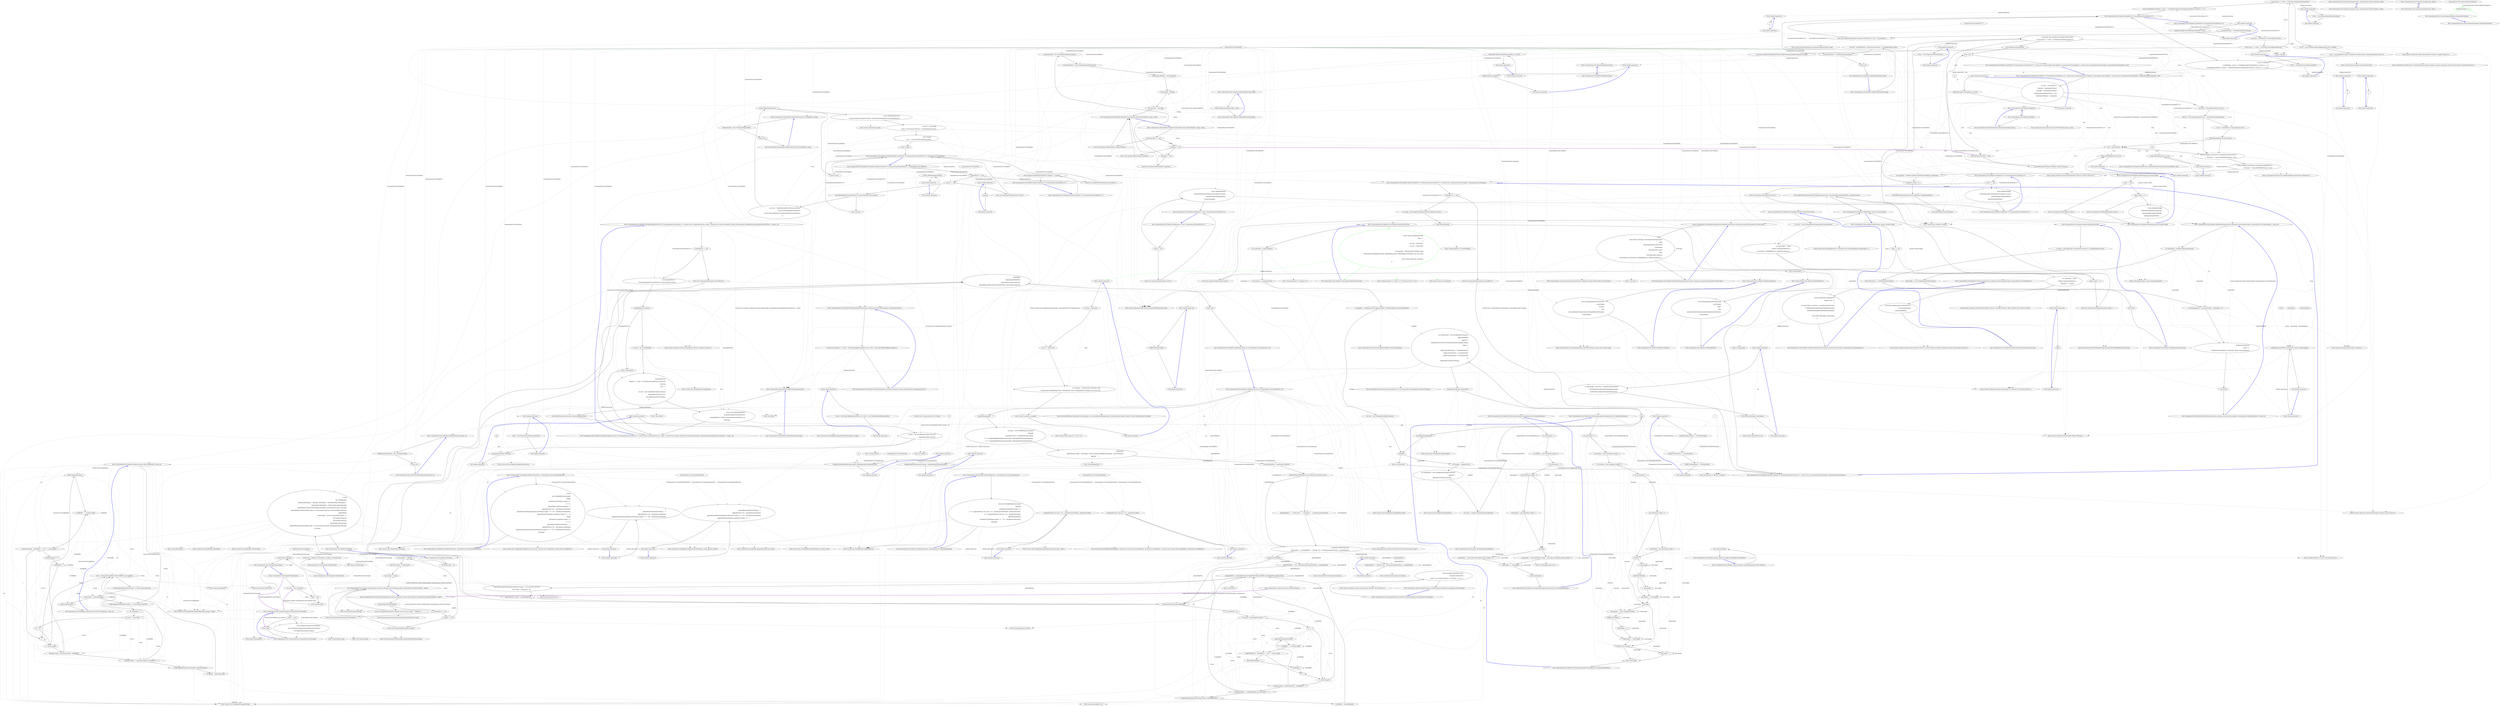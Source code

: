 digraph  {
n41 [label="CommandLine.Text.Example", span=""];
n0 [label="Entry CommandLine.Text.Example.Example(string, System.Collections.Generic.IEnumerable<CommandLine.UnParserSettings>, object)", span="18-18", cluster="CommandLine.Text.Example.Example(string, System.Collections.Generic.IEnumerable<CommandLine.UnParserSettings>, object)"];
n1 [label="string.IsNullOrEmpty(helpText)", span="20-20", cluster="CommandLine.Text.Example.Example(string, System.Collections.Generic.IEnumerable<CommandLine.UnParserSettings>, object)"];
n3 [label="formatStyles == null", span="21-21", cluster="CommandLine.Text.Example.Example(string, System.Collections.Generic.IEnumerable<CommandLine.UnParserSettings>, object)"];
n5 [label="sample == null", span="22-22", cluster="CommandLine.Text.Example.Example(string, System.Collections.Generic.IEnumerable<CommandLine.UnParserSettings>, object)"];
n7 [label="this.helpText = helpText", span="24-24", cluster="CommandLine.Text.Example.Example(string, System.Collections.Generic.IEnumerable<CommandLine.UnParserSettings>, object)"];
n8 [label="this.formatStyles = formatStyles", span="25-25", cluster="CommandLine.Text.Example.Example(string, System.Collections.Generic.IEnumerable<CommandLine.UnParserSettings>, object)"];
n9 [label="this.sample = sample", span="26-26", cluster="CommandLine.Text.Example.Example(string, System.Collections.Generic.IEnumerable<CommandLine.UnParserSettings>, object)"];
n2 [label="throw new ArgumentException(''helpText can't be null or empty'', ''helpText'');", span="20-20", cluster="CommandLine.Text.Example.Example(string, System.Collections.Generic.IEnumerable<CommandLine.UnParserSettings>, object)"];
n11 [label="Entry string.IsNullOrEmpty(string)", span="0-0", cluster="string.IsNullOrEmpty(string)"];
n4 [label="throw new ArgumentNullException(''formatStyles'');", span="21-21", cluster="CommandLine.Text.Example.Example(string, System.Collections.Generic.IEnumerable<CommandLine.UnParserSettings>, object)"];
n6 [label="throw new ArgumentNullException(''sample'');", span="22-22", cluster="CommandLine.Text.Example.Example(string, System.Collections.Generic.IEnumerable<CommandLine.UnParserSettings>, object)"];
n10 [label="Exit CommandLine.Text.Example.Example(string, System.Collections.Generic.IEnumerable<CommandLine.UnParserSettings>, object)", span="18-18", cluster="CommandLine.Text.Example.Example(string, System.Collections.Generic.IEnumerable<CommandLine.UnParserSettings>, object)"];
n13 [label="Entry System.ArgumentNullException.ArgumentNullException(string)", span="0-0", cluster="System.ArgumentNullException.ArgumentNullException(string)"];
n12 [label="Entry System.ArgumentException.ArgumentException(string, string)", span="0-0", cluster="System.ArgumentException.ArgumentException(string, string)"];
n14 [label="Entry CommandLine.Text.Example.Example(string, CommandLine.UnParserSettings, object)", span="29-29", cluster="CommandLine.Text.Example.Example(string, CommandLine.UnParserSettings, object)"];
n15 [label="Exit CommandLine.Text.Example.Example(string, CommandLine.UnParserSettings, object)", span="29-29", cluster="CommandLine.Text.Example.Example(string, CommandLine.UnParserSettings, object)"];
n16 [label="Entry CommandLine.Text.Example.Example(string, object)", span="34-34", cluster="CommandLine.Text.Example.Example(string, object)"];
n17 [label="Exit CommandLine.Text.Example.Example(string, object)", span="34-34", cluster="CommandLine.Text.Example.Example(string, object)"];
n18 [label="Entry CommandLine.Text.Example.Equals(object)", span="59-59", cluster="CommandLine.Text.Example.Equals(object)"];
n19 [label="var other = obj as Example", span="61-61", cluster="CommandLine.Text.Example.Equals(object)"];
n22 [label="return base.Equals(obj);", span="67-67", cluster="CommandLine.Text.Example.Equals(object)"];
n20 [label="other != null", span="62-62", cluster="CommandLine.Text.Example.Equals(object)"];
n21 [label="return Equals(other);", span="64-64", cluster="CommandLine.Text.Example.Equals(object)"];
n23 [label="Exit CommandLine.Text.Example.Equals(object)", span="59-59", cluster="CommandLine.Text.Example.Equals(object)"];
n25 [label="Entry object.Equals(object)", span="0-0", cluster="object.Equals(object)"];
n24 [label="Entry CommandLine.Text.Example.Equals(CommandLine.Text.Example)", span="84-84", cluster="CommandLine.Text.Example.Equals(CommandLine.Text.Example)"];
n26 [label="Entry CommandLine.Text.Example.GetHashCode()", span="74-74", cluster="CommandLine.Text.Example.GetHashCode()"];
n27 [label="return new { HelpText, FormatStyles, Sample }.GetHashCode();", span="76-76", cluster="CommandLine.Text.Example.GetHashCode()"];
n28 [label="Exit CommandLine.Text.Example.GetHashCode()", span="74-74", cluster="CommandLine.Text.Example.GetHashCode()"];
n29 [label="Entry object.GetHashCode()", span="0-0", cluster="object.GetHashCode()"];
n30 [label="other == null", span="86-86", cluster="CommandLine.Text.Example.Equals(CommandLine.Text.Example)"];
n32 [label="return HelpText.Equals(other.HelpText)\r\n                && FormatStyles.SequenceEqual(other.FormatStyles)\r\n                && Sample.Equals(other.Sample);", span="91-93", cluster="CommandLine.Text.Example.Equals(CommandLine.Text.Example)"];
n31 [label="return false;", span="88-88", cluster="CommandLine.Text.Example.Equals(CommandLine.Text.Example)"];
n33 [label="Exit CommandLine.Text.Example.Equals(CommandLine.Text.Example)", span="84-84", cluster="CommandLine.Text.Example.Equals(CommandLine.Text.Example)"];
n34 [label="Entry string.Equals(string)", span="0-0", cluster="string.Equals(string)"];
n35 [label="Entry Unk.SequenceEqual", span="", cluster="Unk.SequenceEqual"];
n36 [label="Entry CommandLine.Text.ExampleExtensions.GetFormatStylesOrDefault(CommandLine.Text.Example)", span="111-111", cluster="CommandLine.Text.ExampleExtensions.GetFormatStylesOrDefault(CommandLine.Text.Example)"];
n37 [label="return example.FormatStyles.Any()\r\n                ? example.FormatStyles\r\n                : new[] { new UnParserSettings { Consumed = true } };", span="113-115", cluster="CommandLine.Text.ExampleExtensions.GetFormatStylesOrDefault(CommandLine.Text.Example)"];
n38 [label="Exit CommandLine.Text.ExampleExtensions.GetFormatStylesOrDefault(CommandLine.Text.Example)", span="111-111", cluster="CommandLine.Text.ExampleExtensions.GetFormatStylesOrDefault(CommandLine.Text.Example)"];
n39 [label="Entry System.Collections.Generic.IEnumerable<TSource>.Any<TSource>()", span="0-0", cluster="System.Collections.Generic.IEnumerable<TSource>.Any<TSource>()"];
n40 [label="Entry CommandLine.UnParserSettings.UnParserSettings()", span="15-15", cluster="CommandLine.UnParserSettings.UnParserSettings()"];
d1 [label="NonBooleanValue = 0", span="37-37", cluster="CommandLine.Tests.Mocks.BooleanSetOptions.BooleanSetOptions()", color=green, community=0];
d3 [label="CommandLine.Tests.Mocks.BooleanSetOptions", span=""];
d0 [label="Entry CommandLine.Tests.Mocks.BooleanSetOptions.BooleanSetOptions()", span="35-35", cluster="CommandLine.Tests.Mocks.BooleanSetOptions.BooleanSetOptions()"];
d2 [label="Exit CommandLine.Tests.Mocks.BooleanSetOptions.BooleanSetOptions()", span="35-35", cluster="CommandLine.Tests.Mocks.BooleanSetOptions.BooleanSetOptions()"];
m0_240 [label="Entry System.Text.StringBuilder.Append(char)", span="0-0", cluster="System.Text.StringBuilder.Append(char)", file="HelpText.cs"];
m0_94 [label="Entry CommandLine.Text.HelpText.DefaultParsingErrorsHandler<T>(CommandLine.ParserResult<T>, CommandLine.Text.HelpText)", span="279-279", cluster="CommandLine.Text.HelpText.DefaultParsingErrorsHandler<T>(CommandLine.ParserResult<T>, CommandLine.Text.HelpText)", file="HelpText.cs"];
m0_111 [label="throw new ArgumentNullException(''parserResult'');", span="281-281", cluster="CommandLine.Text.HelpText.DefaultParsingErrorsHandler<T>(CommandLine.ParserResult<T>, CommandLine.Text.HelpText)", file="HelpText.cs"];
m0_113 [label="throw new ArgumentNullException(''current'');", span="282-282", cluster="CommandLine.Text.HelpText.DefaultParsingErrorsHandler<T>(CommandLine.ParserResult<T>, CommandLine.Text.HelpText)", file="HelpText.cs"];
m0_110 [label="parserResult == null", span="281-281", cluster="CommandLine.Text.HelpText.DefaultParsingErrorsHandler<T>(CommandLine.ParserResult<T>, CommandLine.Text.HelpText)", file="HelpText.cs"];
m0_112 [label="current == null", span="282-282", cluster="CommandLine.Text.HelpText.DefaultParsingErrorsHandler<T>(CommandLine.ParserResult<T>, CommandLine.Text.HelpText)", file="HelpText.cs"];
m0_119 [label="current.AddPreOptionsLine(\r\n                string.Concat(Environment.NewLine, current.SentenceBuilder.ErrorsHeadingText()))", span="294-295", cluster="CommandLine.Text.HelpText.DefaultParsingErrorsHandler<T>(CommandLine.ParserResult<T>, CommandLine.Text.HelpText)", file="HelpText.cs"];
m0_116 [label="var errors = RenderParsingErrorsText(parserResult,\r\n                current.SentenceBuilder.FormatError,\r\n                current.SentenceBuilder.FormatMutuallyExclusiveSetErrors,\r\n                2)", span="287-290", cluster="CommandLine.Text.HelpText.DefaultParsingErrorsHandler<T>(CommandLine.ParserResult<T>, CommandLine.Text.HelpText)", file="HelpText.cs"];
m0_115 [label="return current;", span="285-285", cluster="CommandLine.Text.HelpText.DefaultParsingErrorsHandler<T>(CommandLine.ParserResult<T>, CommandLine.Text.HelpText)", file="HelpText.cs"];
m0_118 [label="return current;", span="292-292", cluster="CommandLine.Text.HelpText.DefaultParsingErrorsHandler<T>(CommandLine.ParserResult<T>, CommandLine.Text.HelpText)", file="HelpText.cs"];
m0_122 [label="return current;", span="301-301", cluster="CommandLine.Text.HelpText.DefaultParsingErrorsHandler<T>(CommandLine.ParserResult<T>, CommandLine.Text.HelpText)", file="HelpText.cs"];
m0_114 [label="FilterMeaningfulErrors(((NotParsed<T>)parserResult).Errors).Empty()", span="284-284", cluster="CommandLine.Text.HelpText.DefaultParsingErrorsHandler<T>(CommandLine.ParserResult<T>, CommandLine.Text.HelpText)", file="HelpText.cs"];
m0_117 [label="string.IsNullOrEmpty(errors)", span="291-291", cluster="CommandLine.Text.HelpText.DefaultParsingErrorsHandler<T>(CommandLine.ParserResult<T>, CommandLine.Text.HelpText)", file="HelpText.cs"];
m0_120 [label="var lines = errors.Split(\r\n                new[] { Environment.NewLine }, StringSplitOptions.None)", span="296-297", cluster="CommandLine.Text.HelpText.DefaultParsingErrorsHandler<T>(CommandLine.ParserResult<T>, CommandLine.Text.HelpText)", file="HelpText.cs"];
m0_121 [label="lines.ForEach(\r\n                line => current.AddPreOptionsLine(line))", span="298-299", cluster="CommandLine.Text.HelpText.DefaultParsingErrorsHandler<T>(CommandLine.ParserResult<T>, CommandLine.Text.HelpText)", file="HelpText.cs"];
m0_123 [label="Exit CommandLine.Text.HelpText.DefaultParsingErrorsHandler<T>(CommandLine.ParserResult<T>, CommandLine.Text.HelpText)", span="279-279", cluster="CommandLine.Text.HelpText.DefaultParsingErrorsHandler<T>(CommandLine.ParserResult<T>, CommandLine.Text.HelpText)", file="HelpText.cs"];
m0_124 [label="Entry System.Collections.Generic.IEnumerable<TSource>.Empty<TSource>()", span="31-31", cluster="System.Collections.Generic.IEnumerable<TSource>.Empty<TSource>()", file="HelpText.cs"];
m0_54 [label="Entry Unk.Any", span="", cluster="Unk.Any", file="HelpText.cs"];
m0_0 [label="Entry CommandLine.Text.HelpText.HelpText()", span="36-36", cluster="CommandLine.Text.HelpText.HelpText()", file="HelpText.cs"];
m0_1 [label="Exit CommandLine.Text.HelpText.HelpText()", span="36-36", cluster="CommandLine.Text.HelpText.HelpText()", file="HelpText.cs"];
m0_2 [label="Exit CommandLine.VerbOptionAttribute.VerbOptionAttribute(string)", span="45-45", cluster="CommandLine.VerbOptionAttribute.VerbOptionAttribute(string)", file="HelpText.cs"];
m0_210 [label="Entry System.Text.StringBuilder.AppendLine(string)", span="0-0", cluster="System.Text.StringBuilder.AppendLine(string)", file="HelpText.cs"];
m0_365 [label="Entry string.PadRight(int)", span="0-0", cluster="string.PadRight(int)", file="HelpText.cs"];
m0_447 [label="Entry T.ToStringInvariant<T>()", span="15-15", cluster="T.ToStringInvariant<T>()", file="HelpText.cs"];
m0_310 [label="Entry System.Tuple.Create<T1, T2>(T1, T2)", span="0-0", cluster="System.Tuple.Create<T1, T2>(T1, T2)", file="HelpText.cs"];
m0_57 [label="Entry CommandLine.Text.HelpText.AddOptions<T>(CommandLine.ParserResult<T>)", span="353-353", cluster="CommandLine.Text.HelpText.AddOptions<T>(CommandLine.ParserResult<T>)", file="HelpText.cs"];
m0_160 [label="throw new ArgumentNullException(''result'');", span="356-356", cluster="CommandLine.Text.HelpText.AddOptions<T>(CommandLine.ParserResult<T>)", file="HelpText.cs"];
m0_159 [label="result == null", span="356-356", cluster="CommandLine.Text.HelpText.AddOptions<T>(CommandLine.ParserResult<T>)", file="HelpText.cs"];
m0_161 [label="return AddOptionsImpl(\r\n                GetSpecificationsFromType(result.TypeInfo.Current),\r\n                SentenceBuilder.RequiredWord(),\r\n                MaximumDisplayWidth);", span="358-361", cluster="CommandLine.Text.HelpText.AddOptions<T>(CommandLine.ParserResult<T>)", file="HelpText.cs"];
m0_162 [label="Exit CommandLine.Text.HelpText.AddOptions<T>(CommandLine.ParserResult<T>)", span="353-353", cluster="CommandLine.Text.HelpText.AddOptions<T>(CommandLine.ParserResult<T>)", file="HelpText.cs"];
m0_255 [label="Entry System.Text.StringBuilder.SafeToString()", span="66-66", cluster="System.Text.StringBuilder.SafeToString()", file="HelpText.cs"];
m0_254 [label="Entry System.Text.StringBuilder.AppendWhen(bool, params string[])", span="9-9", cluster="System.Text.StringBuilder.AppendWhen(bool, params string[])", file="HelpText.cs"];
m0_84 [label="Entry CommandLine.TypeInfo.Create(System.Type)", span="29-29", cluster="CommandLine.TypeInfo.Create(System.Type)", file="HelpText.cs"];
m0_82 [label="Entry System.Collections.Generic.IEnumerable<TSource>.Single<TSource>()", span="0-0", cluster="System.Collections.Generic.IEnumerable<TSource>.Single<TSource>()", file="HelpText.cs"];
m0_389 [label="Entry System.Text.StringBuilder.AppendFormat(string, object)", span="0-0", cluster="System.Text.StringBuilder.AppendFormat(string, object)", file="HelpText.cs"];
m0_197 [label="Entry System.Text.StringBuilder.AppendIfNotEmpty(params string[])", span="57-57", cluster="System.Text.StringBuilder.AppendIfNotEmpty(params string[])", file="HelpText.cs"];
m0_136 [label="Entry CommandLine.Text.HelpText.ToString()", span="513-513", cluster="CommandLine.Text.HelpText.ToString()", file="HelpText.cs"];
m0_250 [label="return\r\n                new StringBuilder(\r\n                    heading.SafeLength() + copyright.SafeLength() + preOptionsHelp.SafeLength() +\r\n                        optionsHelp.SafeLength() + ExtraLength).Append(heading)\r\n                    .AppendWhen(!string.IsNullOrEmpty(copyright), Environment.NewLine, copyright)\r\n                    .AppendWhen(preOptionsHelp.Length > 0, Environment.NewLine, preOptionsHelp.ToString())\r\n                    .AppendWhen(\r\n                        optionsHelp != null && optionsHelp.Length > 0,\r\n                        Environment.NewLine,\r\n                        Environment.NewLine,\r\n                        optionsHelp.SafeToString())\r\n                    .AppendWhen(postOptionsHelp.Length > 0, Environment.NewLine, postOptionsHelp.ToString())\r\n                .ToString();", span="516-528", cluster="CommandLine.Text.HelpText.ToString()", file="HelpText.cs"];
m0_249 [label="int ExtraLength = 10", span="515-515", cluster="CommandLine.Text.HelpText.ToString()", file="HelpText.cs"];
m0_251 [label="Exit CommandLine.Text.HelpText.ToString()", span="513-513", cluster="CommandLine.Text.HelpText.ToString()", file="HelpText.cs"];
m0_252 [label="Entry string.SafeLength()", span="40-40", cluster="string.SafeLength()", file="HelpText.cs"];
m0_140 [label="Entry CommandLine.Text.HelpText.AddPostOptionsLine(string)", span="329-329", cluster="CommandLine.Text.HelpText.AddPostOptionsLine(string)", file="HelpText.cs"];
m0_141 [label="return AddLine(postOptionsHelp, value);", span="331-331", cluster="CommandLine.Text.HelpText.AddPostOptionsLine(string)", file="HelpText.cs"];
m0_142 [label="Exit CommandLine.Text.HelpText.AddPostOptionsLine(string)", span="329-329", cluster="CommandLine.Text.HelpText.AddPostOptionsLine(string)", file="HelpText.cs"];
m0_238 [label="Entry CSharpx.Maybe<T>.FromJust<T>()", span="342-342", cluster="CSharpx.Maybe<T>.FromJust<T>()", file="HelpText.cs"];
m0_413 [label="Entry CommandLine.Text.HelpText.GetMaxOptionLength(CommandLine.Core.OptionSpecification)", span="778-778", cluster="CommandLine.Text.HelpText.GetMaxOptionLength(CommandLine.Core.OptionSpecification)", file="HelpText.cs"];
m0_424 [label=AddDashesToOption, span="792-792", cluster="CommandLine.Text.HelpText.GetMaxOptionLength(CommandLine.Core.OptionSpecification)", file="HelpText.cs"];
m0_429 [label=AddDashesToOption, span="801-801", cluster="CommandLine.Text.HelpText.GetMaxOptionLength(CommandLine.Core.OptionSpecification)", file="HelpText.cs"];
m0_423 [label="++specLength", span="791-791", cluster="CommandLine.Text.HelpText.GetMaxOptionLength(CommandLine.Core.OptionSpecification)", file="HelpText.cs"];
m0_425 [label="++specLength", span="793-793", cluster="CommandLine.Text.HelpText.GetMaxOptionLength(CommandLine.Core.OptionSpecification)", file="HelpText.cs"];
m0_426 [label="specLength += metaLength", span="795-795", cluster="CommandLine.Text.HelpText.GetMaxOptionLength(CommandLine.Core.OptionSpecification)", file="HelpText.cs"];
m0_428 [label="specLength += spec.LongName.Length", span="800-800", cluster="CommandLine.Text.HelpText.GetMaxOptionLength(CommandLine.Core.OptionSpecification)", file="HelpText.cs"];
m0_430 [label="specLength += 2", span="802-802", cluster="CommandLine.Text.HelpText.GetMaxOptionLength(CommandLine.Core.OptionSpecification)", file="HelpText.cs"];
m0_431 [label="specLength += metaLength", span="804-804", cluster="CommandLine.Text.HelpText.GetMaxOptionLength(CommandLine.Core.OptionSpecification)", file="HelpText.cs"];
m0_416 [label="var specLength = 0", span="780-780", cluster="CommandLine.Text.HelpText.GetMaxOptionLength(CommandLine.Core.OptionSpecification)", file="HelpText.cs"];
m0_417 [label="var hasShort = spec.ShortName.Length > 0", span="782-782", cluster="CommandLine.Text.HelpText.GetMaxOptionLength(CommandLine.Core.OptionSpecification)", file="HelpText.cs"];
m0_418 [label="var hasLong = spec.LongName.Length > 0", span="783-783", cluster="CommandLine.Text.HelpText.GetMaxOptionLength(CommandLine.Core.OptionSpecification)", file="HelpText.cs"];
m0_420 [label="spec.MetaValue.Length > 0", span="786-786", cluster="CommandLine.Text.HelpText.GetMaxOptionLength(CommandLine.Core.OptionSpecification)", file="HelpText.cs"];
m0_421 [label="metaLength = spec.MetaValue.Length + 1", span="787-787", cluster="CommandLine.Text.HelpText.GetMaxOptionLength(CommandLine.Core.OptionSpecification)", file="HelpText.cs"];
m0_422 [label=hasShort, span="789-789", cluster="CommandLine.Text.HelpText.GetMaxOptionLength(CommandLine.Core.OptionSpecification)", file="HelpText.cs"];
m0_419 [label="var metaLength = 0", span="785-785", cluster="CommandLine.Text.HelpText.GetMaxOptionLength(CommandLine.Core.OptionSpecification)", file="HelpText.cs"];
m0_427 [label=hasLong, span="798-798", cluster="CommandLine.Text.HelpText.GetMaxOptionLength(CommandLine.Core.OptionSpecification)", file="HelpText.cs"];
m0_433 [label="specLength += 2", span="808-808", cluster="CommandLine.Text.HelpText.GetMaxOptionLength(CommandLine.Core.OptionSpecification)", file="HelpText.cs"];
m0_434 [label="return specLength;", span="810-810", cluster="CommandLine.Text.HelpText.GetMaxOptionLength(CommandLine.Core.OptionSpecification)", file="HelpText.cs"];
m0_432 [label="hasShort && hasLong", span="807-807", cluster="CommandLine.Text.HelpText.GetMaxOptionLength(CommandLine.Core.OptionSpecification)", file="HelpText.cs"];
m0_435 [label="Exit CommandLine.Text.HelpText.GetMaxOptionLength(CommandLine.Core.OptionSpecification)", span="778-778", cluster="CommandLine.Text.HelpText.GetMaxOptionLength(CommandLine.Core.OptionSpecification)", file="HelpText.cs"];
m0_241 [label="Entry CommandLine.Text.Example.GetFormatStylesOrDefault()", span="103-103", cluster="CommandLine.Text.Example.GetFormatStylesOrDefault()", file="HelpText.cs"];
m0_172 [label="Entry CommandLine.Text.HelpText.AdaptVerbsToSpecifications(System.Collections.Generic.IEnumerable<System.Type>)", span="601-601", cluster="CommandLine.Text.HelpText.AdaptVerbsToSpecifications(System.Collections.Generic.IEnumerable<System.Type>)", file="HelpText.cs"];
m0_311 [label="return (from verbTuple in Verb.SelectFromTypes(types)\r\n                    select\r\n                        OptionSpecification.NewSwitch(\r\n                            string.Empty,\r\n                            verbTuple.Item1.Name,\r\n                            false,\r\n                            verbTuple.Item1.HelpText,\r\n                            string.Empty)).Concat(new[] { MakeHelpEntry(), MakeVersionEntry() });", span="603-610", cluster="CommandLine.Text.HelpText.AdaptVerbsToSpecifications(System.Collections.Generic.IEnumerable<System.Type>)", file="HelpText.cs"];
m0_312 [label="Exit CommandLine.Text.HelpText.AdaptVerbsToSpecifications(System.Collections.Generic.IEnumerable<System.Type>)", span="601-601", cluster="CommandLine.Text.HelpText.AdaptVerbsToSpecifications(System.Collections.Generic.IEnumerable<System.Type>)", file="HelpText.cs"];
m0_368 [label="Entry string.Trim()", span="0-0", cluster="string.Trim()", file="HelpText.cs"];
m0_253 [label="Entry System.Text.StringBuilder.SafeLength()", span="73-73", cluster="System.Text.StringBuilder.SafeLength()", file="HelpText.cs"];
m0_313 [label="Entry CommandLine.Core.Verb.SelectFromTypes(System.Collections.Generic.IEnumerable<System.Type>)", span="40-40", cluster="CommandLine.Core.Verb.SelectFromTypes(System.Collections.Generic.IEnumerable<System.Type>)", file="HelpText.cs"];
m0_367 [label="Entry string.FormatInvariant(params object[])", span="20-20", cluster="string.FormatInvariant(params object[])", file="HelpText.cs"];
m0_23 [label="Entry System.ArgumentNullException.ArgumentNullException(string)", span="0-0", cluster="System.ArgumentNullException.ArgumentNullException(string)", file="HelpText.cs"];
m0_285 [label="Entry string.Substring(int)", span="0-0", cluster="string.Substring(int)", file="HelpText.cs"];
m0_125 [label="Entry CommandLine.Text.HelpText.RenderParsingErrorsText<T>(CommandLine.ParserResult<T>, System.Func<CommandLine.Error, string>, System.Func<System.Collections.Generic.IEnumerable<CommandLine.MutuallyExclusiveSetError>, string>, int)", span="420-420", cluster="CommandLine.Text.HelpText.RenderParsingErrorsText<T>(CommandLine.ParserResult<T>, System.Func<CommandLine.Error, string>, System.Func<System.Collections.Generic.IEnumerable<CommandLine.MutuallyExclusiveSetError>, string>, int)", file="HelpText.cs"];
m0_192 [label="return text.AppendIfNotEmpty(\r\n                formatMutuallyExclusiveSetErrors(\r\n                    meaningfulErrors.OfType<MutuallyExclusiveSetError>()))\r\n                .ToString();", span="444-447", cluster="CommandLine.Text.HelpText.RenderParsingErrorsText<T>(CommandLine.ParserResult<T>, System.Func<CommandLine.Error, string>, System.Func<System.Collections.Generic.IEnumerable<CommandLine.MutuallyExclusiveSetError>, string>, int)", file="HelpText.cs"];
m0_186 [label="throw new ArgumentNullException(''parserResult'');", span="426-426", cluster="CommandLine.Text.HelpText.RenderParsingErrorsText<T>(CommandLine.ParserResult<T>, System.Func<CommandLine.Error, string>, System.Func<System.Collections.Generic.IEnumerable<CommandLine.MutuallyExclusiveSetError>, string>, int)", file="HelpText.cs"];
m0_187 [label="var meaningfulErrors =\r\n                FilterMeaningfulErrors(((NotParsed<T>)parserResult).Errors)", span="428-429", cluster="CommandLine.Text.HelpText.RenderParsingErrorsText<T>(CommandLine.ParserResult<T>, System.Func<CommandLine.Error, string>, System.Func<System.Collections.Generic.IEnumerable<CommandLine.MutuallyExclusiveSetError>, string>, int)", file="HelpText.cs"];
m0_191 [label="meaningfulErrors\r\n                .Where(e => e.Tag != ErrorType.MutuallyExclusiveSetError)\r\n                .ForEach(\r\n                    error =>\r\n                        {\r\n                            var line = new StringBuilder(indent.Spaces())\r\n                                .Append(formatError(error)); \r\n                            text.AppendLine(line.ToString());\r\n                        })", span="434-442", cluster="CommandLine.Text.HelpText.RenderParsingErrorsText<T>(CommandLine.ParserResult<T>, System.Func<CommandLine.Error, string>, System.Func<System.Collections.Generic.IEnumerable<CommandLine.MutuallyExclusiveSetError>, string>, int)", file="HelpText.cs"];
m0_190 [label="var text = new StringBuilder()", span="433-433", cluster="CommandLine.Text.HelpText.RenderParsingErrorsText<T>(CommandLine.ParserResult<T>, System.Func<CommandLine.Error, string>, System.Func<System.Collections.Generic.IEnumerable<CommandLine.MutuallyExclusiveSetError>, string>, int)", file="HelpText.cs"];
m0_185 [label="parserResult == null", span="426-426", cluster="CommandLine.Text.HelpText.RenderParsingErrorsText<T>(CommandLine.ParserResult<T>, System.Func<CommandLine.Error, string>, System.Func<System.Collections.Generic.IEnumerable<CommandLine.MutuallyExclusiveSetError>, string>, int)", file="HelpText.cs"];
m0_188 [label="meaningfulErrors.Empty()", span="430-430", cluster="CommandLine.Text.HelpText.RenderParsingErrorsText<T>(CommandLine.ParserResult<T>, System.Func<CommandLine.Error, string>, System.Func<System.Collections.Generic.IEnumerable<CommandLine.MutuallyExclusiveSetError>, string>, int)", file="HelpText.cs"];
m0_189 [label="return string.Empty;", span="431-431", cluster="CommandLine.Text.HelpText.RenderParsingErrorsText<T>(CommandLine.ParserResult<T>, System.Func<CommandLine.Error, string>, System.Func<System.Collections.Generic.IEnumerable<CommandLine.MutuallyExclusiveSetError>, string>, int)", file="HelpText.cs"];
m0_193 [label="Exit CommandLine.Text.HelpText.RenderParsingErrorsText<T>(CommandLine.ParserResult<T>, System.Func<CommandLine.Error, string>, System.Func<System.Collections.Generic.IEnumerable<CommandLine.MutuallyExclusiveSetError>, string>, int)", span="420-420", cluster="CommandLine.Text.HelpText.RenderParsingErrorsText<T>(CommandLine.ParserResult<T>, System.Func<CommandLine.Error, string>, System.Func<System.Collections.Generic.IEnumerable<CommandLine.MutuallyExclusiveSetError>, string>, int)", file="HelpText.cs"];
m0_45 [label="Entry CommandLine.Text.HelpText.FilterMeaningfulErrors(System.Collections.Generic.IEnumerable<CommandLine.Error>)", span="531-531", cluster="CommandLine.Text.HelpText.FilterMeaningfulErrors(System.Collections.Generic.IEnumerable<CommandLine.Error>)", file="HelpText.cs"];
m0_256 [label="return errors.Where(e => e.Tag != ErrorType.HelpRequestedError && e.Tag != ErrorType.HelpVerbRequestedError);", span="533-533", cluster="CommandLine.Text.HelpText.FilterMeaningfulErrors(System.Collections.Generic.IEnumerable<CommandLine.Error>)", file="HelpText.cs"];
m0_257 [label="Exit CommandLine.Text.HelpText.FilterMeaningfulErrors(System.Collections.Generic.IEnumerable<CommandLine.Error>)", span="531-531", cluster="CommandLine.Text.HelpText.FilterMeaningfulErrors(System.Collections.Generic.IEnumerable<CommandLine.Error>)", file="HelpText.cs"];
m0_301 [label="Entry System.Type.GetUsageData()", span="39-39", cluster="System.Type.GetUsageData()", file="HelpText.cs"];
m0_388 [label="Entry System.Text.StringBuilder.AppendWhen(bool, params char[])", span="18-18", cluster="System.Text.StringBuilder.AppendWhen(bool, params char[])", file="HelpText.cs"];
m0_55 [label="Entry System.Collections.Generic.IEnumerable<TSource>.ToArray<TSource>()", span="0-0", cluster="System.Collections.Generic.IEnumerable<TSource>.ToArray<TSource>()", file="HelpText.cs"];
m0_239 [label="Entry CommandLine.Infrastructure.ReflectionHelper.GetAssemblyName()", span="23-23", cluster="CommandLine.Infrastructure.ReflectionHelper.GetAssemblyName()", file="HelpText.cs"];
m0_48 [label="Entry CommandLine.Infrastructure.ReflectionHelper.GetAttribute<TAttribute>()", span="12-12", cluster="CommandLine.Infrastructure.ReflectionHelper.GetAttribute<TAttribute>()", file="HelpText.cs"];
m0_326 [label="Entry CommandLine.Text.HelpText.AddOption(string, int, CommandLine.Core.Specification, int)", span="658-658", cluster="CommandLine.Text.HelpText.AddOption(string, int, CommandLine.Core.Specification, int)", file="HelpText.cs"];
m0_340 [label="specification.DefaultValue.Do(\r\n                defaultValue => optionHelpText = ''(Default: {0}) ''.FormatLocal(defaultValue) + optionHelpText)", span="676-677", cluster="CommandLine.Text.HelpText.AddOption(string, int, CommandLine.Core.Specification, int)", file="HelpText.cs"];
m0_336 [label="optionsHelp\r\n                .Append(name.Length < maxLength ? name.ToString().PadRight(maxLength) : name.ToString())\r\n                .Append(''    '')", span="667-669", cluster="CommandLine.Text.HelpText.AddOption(string, int, CommandLine.Core.Specification, int)", file="HelpText.cs"];
m0_334 [label="optionsHelp.Append(''  '')", span="660-660", cluster="CommandLine.Text.HelpText.AddOption(string, int, CommandLine.Core.Specification, int)", file="HelpText.cs"];
m0_355 [label="optionsHelp.Append(words[i].Substring(0, widthOfHelpText))", span="702-702", cluster="CommandLine.Text.HelpText.AddOption(string, int, CommandLine.Core.Specification, int)", file="HelpText.cs"];
m0_361 [label="optionsHelp\r\n                .Append(optionHelpText)\r\n                .Append(Environment.NewLine)\r\n                .AppendWhen(additionalNewLineAfterOption, Environment.NewLine)", span="717-720", cluster="CommandLine.Text.HelpText.AddOption(string, int, CommandLine.Core.Specification, int)", file="HelpText.cs"];
m0_349 [label="optionsHelp.Append(words[i])", span="692-692", cluster="CommandLine.Text.HelpText.AddOption(string, int, CommandLine.Core.Specification, int)", file="HelpText.cs"];
m0_352 [label="optionsHelp.Append('' '')", span="696-696", cluster="CommandLine.Text.HelpText.AddOption(string, int, CommandLine.Core.Specification, int)", file="HelpText.cs"];
m0_335 [label="var name = new StringBuilder(maxLength)\r\n                .BimapIf(\r\n                    specification.Tag == SpecificationType.Option,\r\n                    it => it.Append(AddOptionName(maxLength, (OptionSpecification)specification)),\r\n                    it => it.Append(AddValueName(maxLength, (ValueSpecification)specification)))", span="661-665", cluster="CommandLine.Text.HelpText.AddOption(string, int, CommandLine.Core.Specification, int)", file="HelpText.cs"];
m0_338 [label="addEnumValuesToHelpText && specification.EnumValues.Any()", span="673-673", cluster="CommandLine.Text.HelpText.AddOption(string, int, CommandLine.Core.Specification, int)", file="HelpText.cs"];
m0_337 [label="var optionHelpText = specification.HelpText", span="671-671", cluster="CommandLine.Text.HelpText.AddOption(string, int, CommandLine.Core.Specification, int)", file="HelpText.cs"];
m0_339 [label="optionHelpText += '' Valid values: '' + string.Join('', '', specification.EnumValues)", span="674-674", cluster="CommandLine.Text.HelpText.AddOption(string, int, CommandLine.Core.Specification, int)", file="HelpText.cs"];
m0_341 [label="specification.Required", span="679-679", cluster="CommandLine.Text.HelpText.AddOption(string, int, CommandLine.Core.Specification, int)", file="HelpText.cs"];
m0_342 [label="optionHelpText = ''{0} ''.FormatInvariant(requiredWord) + optionHelpText", span="680-680", cluster="CommandLine.Text.HelpText.AddOption(string, int, CommandLine.Core.Specification, int)", file="HelpText.cs"];
m0_343 [label="!string.IsNullOrEmpty(optionHelpText)", span="682-682", cluster="CommandLine.Text.HelpText.AddOption(string, int, CommandLine.Core.Specification, int)", file="HelpText.cs"];
m0_345 [label="var words = optionHelpText.Split(' ')", span="687-687", cluster="CommandLine.Text.HelpText.AddOption(string, int, CommandLine.Core.Specification, int)", file="HelpText.cs"];
m0_358 [label="optionHelpText = optionHelpText.Substring(Math.Min(wordBuffer, optionHelpText.Length)).Trim()", span="710-710", cluster="CommandLine.Text.HelpText.AddOption(string, int, CommandLine.Core.Specification, int)", file="HelpText.cs"];
m0_354 [label="words[i].Length >= widthOfHelpText && wordBuffer == 0", span="700-700", cluster="CommandLine.Text.HelpText.AddOption(string, int, CommandLine.Core.Specification, int)", file="HelpText.cs"];
m0_346 [label="var i = 0", span="688-688", cluster="CommandLine.Text.HelpText.AddOption(string, int, CommandLine.Core.Specification, int)", file="HelpText.cs"];
m0_356 [label="wordBuffer = widthOfHelpText", span="703-703", cluster="CommandLine.Text.HelpText.AddOption(string, int, CommandLine.Core.Specification, int)", file="HelpText.cs"];
m0_360 [label="optionHelpText.Length > widthOfHelpText", span="714-714", cluster="CommandLine.Text.HelpText.AddOption(string, int, CommandLine.Core.Specification, int)", file="HelpText.cs"];
m0_362 [label="return this;", span="722-722", cluster="CommandLine.Text.HelpText.AddOption(string, int, CommandLine.Core.Specification, int)", file="HelpText.cs"];
m0_348 [label="words[i].Length < (widthOfHelpText - wordBuffer)", span="690-690", cluster="CommandLine.Text.HelpText.AddOption(string, int, CommandLine.Core.Specification, int)", file="HelpText.cs"];
m0_350 [label="wordBuffer += words[i].Length", span="693-693", cluster="CommandLine.Text.HelpText.AddOption(string, int, CommandLine.Core.Specification, int)", file="HelpText.cs"];
m0_351 [label="(widthOfHelpText - wordBuffer) > 1 && i != words.Length - 1", span="694-694", cluster="CommandLine.Text.HelpText.AddOption(string, int, CommandLine.Core.Specification, int)", file="HelpText.cs"];
m0_353 [label="wordBuffer++", span="697-697", cluster="CommandLine.Text.HelpText.AddOption(string, int, CommandLine.Core.Specification, int)", file="HelpText.cs"];
m0_359 [label="optionsHelp.AppendWhen(optionHelpText.Length > 0, Environment.NewLine,\r\n                        new string(' ', maxLength + 6))", span="711-712", cluster="CommandLine.Text.HelpText.AddOption(string, int, CommandLine.Core.Specification, int)", file="HelpText.cs"];
m0_344 [label="var wordBuffer = 0", span="686-686", cluster="CommandLine.Text.HelpText.AddOption(string, int, CommandLine.Core.Specification, int)", file="HelpText.cs"];
m0_347 [label="i < words.Length", span="688-688", cluster="CommandLine.Text.HelpText.AddOption(string, int, CommandLine.Core.Specification, int)", file="HelpText.cs"];
m0_357 [label="i++", span="688-688", cluster="CommandLine.Text.HelpText.AddOption(string, int, CommandLine.Core.Specification, int)", file="HelpText.cs"];
m0_363 [label="Exit CommandLine.Text.HelpText.AddOption(string, int, CommandLine.Core.Specification, int)", span="658-658", cluster="CommandLine.Text.HelpText.AddOption(string, int, CommandLine.Core.Specification, int)", file="HelpText.cs"];
m0_330 [label="Exit CommandLine.Text.HelpText.MakeVersionEntry()", span="641-641", cluster="CommandLine.Text.HelpText.MakeVersionEntry()", file="HelpText.cs"];
m0_329 [label="return OptionSpecification.NewSwitch(\r\n                string.Empty,\r\n                ''version'',\r\n                false,\r\n                sentenceBuilder.VersionCommandText(AddDashesToOption),\r\n                string.Empty);", span="643-648", cluster="CommandLine.Text.HelpText.MakeVersionEntry()", file="HelpText.cs"];
m0_293 [label="Entry CommandLine.Text.HelpText.MakeVersionEntry()", span="641-641", cluster="CommandLine.Text.HelpText.MakeVersionEntry()", file="HelpText.cs"];
m0_390 [label="Entry System.Text.StringBuilder.AppendFormatWhen(bool, string, params object[])", span="27-27", cluster="System.Text.StringBuilder.AppendFormatWhen(bool, string, params object[])", file="HelpText.cs"];
m0_127 [label="Entry string.Concat(string, string)", span="0-0", cluster="string.Concat(string, string)", file="HelpText.cs"];
m0_258 [label="Entry lambda expression", span="533-533", cluster="lambda expression", file="HelpText.cs"];
m0_303 [label="Entry lambda expression", span="589-598", cluster="lambda expression", file="HelpText.cs"];
m0_308 [label="Exit lambda expression", span="589-598", cluster="lambda expression", file="HelpText.cs"];
m0_304 [label="var prop = tuple.Item1", span="591-591", cluster="lambda expression", file="HelpText.cs"];
m0_305 [label="var attr = tuple.Item2", span="592-592", cluster="lambda expression", file="HelpText.cs"];
m0_307 [label="return Tuple.Create(attr, examples);", span="597-597", cluster="lambda expression", file="HelpText.cs"];
m0_306 [label="var examples = (IEnumerable<Example>)prop\r\n                        .GetValue(null, BindingFlags.Public | BindingFlags.Static | BindingFlags.GetProperty, null, null, null)", span="594-595", cluster="lambda expression", file="HelpText.cs"];
m0_214 [label="Entry lambda expression", span="458-458", cluster="lambda expression", file="HelpText.cs"];
m0_62 [label="Entry lambda expression", span="223-223", cluster="lambda expression", file="HelpText.cs"];
m0_216 [label="Exit lambda expression", span="458-458", cluster="lambda expression", file="HelpText.cs"];
m0_215 [label=example, span="458-458", cluster="lambda expression", file="HelpText.cs"];
m0_244 [label="Entry lambda expression", span="494-499", cluster="lambda expression", file="HelpText.cs"];
m0_91 [label="Entry lambda expression", span="265-265", cluster="lambda expression", file="HelpText.cs"];
m0_95 [label="Entry lambda expression", span="265-265", cluster="lambda expression", file="HelpText.cs"];
m0_98 [label="Entry lambda expression", span="270-270", cluster="lambda expression", file="HelpText.cs"];
m0_101 [label="Entry lambda expression", span="270-270", cluster="lambda expression", file="HelpText.cs"];
m0_104 [label="Entry lambda expression", span="271-271", cluster="lambda expression", file="HelpText.cs"];
m0_107 [label="Entry lambda expression", span="271-271", cluster="lambda expression", file="HelpText.cs"];
m0_59 [label="license.AddToHelpText(auto, true)", span="220-220", cluster="lambda expression", file="HelpText.cs"];
m0_63 [label="usage.AddToHelpText(auto, true)", span="223-223", cluster="lambda expression", file="HelpText.cs"];
m0_65 [label="Entry lambda expression", span="233-233", cluster="lambda expression", file="HelpText.cs"];
m0_58 [label="Entry lambda expression", span="220-220", cluster="lambda expression", file="HelpText.cs"];
m0_64 [label="Exit lambda expression", span="223-223", cluster="lambda expression", file="HelpText.cs"];
m0_204 [label="text.AppendLine(line.ToString())", span="441-441", cluster="lambda expression", file="HelpText.cs"];
m0_203 [label="var line = new StringBuilder(indent.Spaces())\r\n                                .Append(formatError(error))", span="439-440", cluster="lambda expression", file="HelpText.cs"];
m0_371 [label="it.Append(AddOptionName(maxLength, (OptionSpecification)specification))", span="664-664", cluster="lambda expression", file="HelpText.cs"];
m0_375 [label="it.Append(AddValueName(maxLength, (ValueSpecification)specification))", span="665-665", cluster="lambda expression", file="HelpText.cs"];
m0_245 [label="config.PreferShortName = s.PreferShortName", span="496-496", cluster="lambda expression", file="HelpText.cs"];
m0_246 [label="config.GroupSwitches = s.GroupSwitches", span="497-497", cluster="lambda expression", file="HelpText.cs"];
m0_247 [label="config.UseEqualToken = s.UseEqualToken", span="498-498", cluster="lambda expression", file="HelpText.cs"];
m0_248 [label="Exit lambda expression", span="494-499", cluster="lambda expression", file="HelpText.cs"];
m0_92 [label="DefaultParsingErrorsHandler(parserResult, current)", span="265-265", cluster="lambda expression", file="HelpText.cs"];
m0_105 [label="DefaultParsingErrorsHandler(parserResult, current)", span="271-271", cluster="lambda expression", file="HelpText.cs"];
m0_88 [label="Entry lambda expression", span="264-264", cluster="lambda expression", file="HelpText.cs"];
m0_93 [label="Exit lambda expression", span="265-265", cluster="lambda expression", file="HelpText.cs"];
m0_97 [label="Exit lambda expression", span="265-265", cluster="lambda expression", file="HelpText.cs"];
m0_96 [label=e, span="265-265", cluster="lambda expression", file="HelpText.cs"];
m0_99 [label="DefaultParsingErrorsHandler(pr, current)", span="270-270", cluster="lambda expression", file="HelpText.cs"];
m0_100 [label="Exit lambda expression", span="270-270", cluster="lambda expression", file="HelpText.cs"];
m0_103 [label="Exit lambda expression", span="270-270", cluster="lambda expression", file="HelpText.cs"];
m0_102 [label=e, span="270-270", cluster="lambda expression", file="HelpText.cs"];
m0_106 [label="Exit lambda expression", span="271-271", cluster="lambda expression", file="HelpText.cs"];
m0_109 [label="Exit lambda expression", span="271-271", cluster="lambda expression", file="HelpText.cs"];
m0_108 [label=e, span="271-271", cluster="lambda expression", file="HelpText.cs"];
m0_60 [label="Exit lambda expression", span="220-220", cluster="lambda expression", file="HelpText.cs"];
m0_67 [label="Exit lambda expression", span="233-233", cluster="lambda expression", file="HelpText.cs"];
m0_66 [label="e.Tag == ErrorType.NoVerbSelectedError", span="233-233", cluster="lambda expression", file="HelpText.cs"];
m0_378 [label="Entry lambda expression", span="677-677", cluster="lambda expression", file="HelpText.cs"];
m0_379 [label="optionHelpText = ''(Default: {0}) ''.FormatLocal(defaultValue) + optionHelpText", span="677-677", cluster="lambda expression", file="HelpText.cs"];
m0_131 [label="current.AddPreOptionsLine(line)", span="299-299", cluster="lambda expression", file="HelpText.cs"];
m0_149 [label="AddPreOptionsLine(line)", span="337-337", cluster="lambda expression", file="HelpText.cs"];
m0_205 [label="Exit lambda expression", span="437-442", cluster="lambda expression", file="HelpText.cs"];
m0_385 [label="Entry lambda expression", span="731-735", cluster="lambda expression", file="HelpText.cs"];
m0_391 [label="Entry lambda expression", span="738-741", cluster="lambda expression", file="HelpText.cs"];
m0_396 [label="Entry lambda expression", span="750-750", cluster="lambda expression", file="HelpText.cs"];
m0_400 [label="Entry lambda expression", span="751-751", cluster="lambda expression", file="HelpText.cs"];
m0_202 [label="Entry lambda expression", span="437-442", cluster="lambda expression", file="HelpText.cs"];
m0_370 [label="Entry lambda expression", span="664-664", cluster="lambda expression", file="HelpText.cs"];
m0_372 [label="Exit lambda expression", span="664-664", cluster="lambda expression", file="HelpText.cs"];
m0_374 [label="Entry lambda expression", span="665-665", cluster="lambda expression", file="HelpText.cs"];
m0_376 [label="Exit lambda expression", span="665-665", cluster="lambda expression", file="HelpText.cs"];
m0_199 [label="Entry lambda expression", span="435-435", cluster="lambda expression", file="HelpText.cs"];
m0_157 [label="AddPostOptionsLine(line)", span="344-344", cluster="lambda expression", file="HelpText.cs"];
m0_324 [label="AddOption(requiredWord, maxLength, option, remainingSpace)", span="626-626", cluster="lambda expression", file="HelpText.cs"];
m0_386 [label="it\r\n                            .AppendWhen(addDashesToOption, '-')\r\n                            .AppendFormat(''{0}'', specification.ShortName)\r\n                            .AppendFormatWhen(specification.MetaValue.Length > 0, '' {0}'', specification.MetaValue)\r\n                            .AppendWhen(specification.LongName.Length > 0, '', '')", span="731-735", cluster="lambda expression", file="HelpText.cs"];
m0_392 [label="it\r\n                            .AppendWhen(addDashesToOption, ''--'')\r\n                            .AppendFormat(''{0}'', specification.LongName)\r\n                            .AppendFormatWhen(specification.MetaValue.Length > 0, ''={0}'', specification.MetaValue)", span="738-741", cluster="lambda expression", file="HelpText.cs"];
m0_410 [label="var specLength = spec.Tag == SpecificationType.Option\r\n                            ? GetMaxOptionLength((OptionSpecification)spec)\r\n                            : GetMaxValueLength((ValueSpecification)spec)", span="769-771", cluster="lambda expression", file="HelpText.cs"];
m0_85 [label="Entry lambda expression", span="261-261", cluster="lambda expression", file="HelpText.cs"];
m0_90 [label="Exit lambda expression", span="264-264", cluster="lambda expression", file="HelpText.cs"];
m0_89 [label="e.Tag == ErrorType.HelpVerbRequestedError", span="264-264", cluster="lambda expression", file="HelpText.cs"];
m0_380 [label="Exit lambda expression", span="677-677", cluster="lambda expression", file="HelpText.cs"];
m0_130 [label="Entry lambda expression", span="299-299", cluster="lambda expression", file="HelpText.cs"];
m0_132 [label="Exit lambda expression", span="299-299", cluster="lambda expression", file="HelpText.cs"];
m0_148 [label="Entry lambda expression", span="337-337", cluster="lambda expression", file="HelpText.cs"];
m0_150 [label="Exit lambda expression", span="337-337", cluster="lambda expression", file="HelpText.cs"];
m0_387 [label="Exit lambda expression", span="731-735", cluster="lambda expression", file="HelpText.cs"];
m0_393 [label="Exit lambda expression", span="738-741", cluster="lambda expression", file="HelpText.cs"];
m0_397 [label="it.AppendFormat(''{0} (pos. {1})'', specification.MetaName, specification.Index)", span="750-750", cluster="lambda expression", file="HelpText.cs"];
m0_401 [label="it.AppendFormat(''value pos. {0}'', specification.Index)", span="751-751", cluster="lambda expression", file="HelpText.cs"];
m0_398 [label="Exit lambda expression", span="750-750", cluster="lambda expression", file="HelpText.cs"];
m0_402 [label="Exit lambda expression", span="751-751", cluster="lambda expression", file="HelpText.cs"];
m0_201 [label="Exit lambda expression", span="435-435", cluster="lambda expression", file="HelpText.cs"];
m0_200 [label="e.Tag != ErrorType.MutuallyExclusiveSetError", span="435-435", cluster="lambda expression", file="HelpText.cs"];
m0_296 [label="Entry lambda expression", span="580-580", cluster="lambda expression", file="HelpText.cs"];
m0_156 [label="Entry lambda expression", span="344-344", cluster="lambda expression", file="HelpText.cs"];
m0_158 [label="Exit lambda expression", span="344-344", cluster="lambda expression", file="HelpText.cs"];
m0_323 [label="Entry lambda expression", span="625-626", cluster="lambda expression", file="HelpText.cs"];
m0_325 [label="Exit lambda expression", span="625-626", cluster="lambda expression", file="HelpText.cs"];
m0_409 [label="Entry lambda expression", span="767-774", cluster="lambda expression", file="HelpText.cs"];
m0_411 [label="return Math.Max(length, specLength);", span="773-773", cluster="lambda expression", file="HelpText.cs"];
m0_87 [label="Exit lambda expression", span="261-261", cluster="lambda expression", file="HelpText.cs"];
m0_86 [label="e.Tag == ErrorType.VersionRequestedError", span="261-261", cluster="lambda expression", file="HelpText.cs"];
m0_298 [label="Exit lambda expression", span="580-580", cluster="lambda expression", file="HelpText.cs"];
m0_297 [label="v.Index", span="580-580", cluster="lambda expression", file="HelpText.cs"];
m0_412 [label="Exit lambda expression", span="767-774", cluster="lambda expression", file="HelpText.cs"];
m0_259 [label="e.Tag != ErrorType.HelpRequestedError && e.Tag != ErrorType.HelpVerbRequestedError", span="533-533", cluster="lambda expression", file="HelpText.cs"];
m0_260 [label="Exit lambda expression", span="533-533", cluster="lambda expression", file="HelpText.cs"];
m0_384 [label="Entry System.Text.StringBuilder.MapIf(bool, System.Func<System.Text.StringBuilder, System.Text.StringBuilder>)", span="49-49", cluster="System.Text.StringBuilder.MapIf(bool, System.Func<System.Text.StringBuilder, System.Text.StringBuilder>)", file="HelpText.cs"];
m0_80 [label="Entry System.ArgumentException.ArgumentException(string, string)", span="0-0", cluster="System.ArgumentException.ArgumentException(string, string)", file="HelpText.cs"];
m0_373 [label="Entry CommandLine.Text.HelpText.AddOptionName(int, CommandLine.Core.OptionSpecification)", span="725-725", cluster="CommandLine.Text.HelpText.AddOptionName(int, CommandLine.Core.OptionSpecification)", file="HelpText.cs"];
m0_382 [label="return\r\n                new StringBuilder(maxLength)\r\n                    .MapIf(\r\n                        specification.ShortName.Length > 0,\r\n                        it => it\r\n                            .AppendWhen(addDashesToOption, '-')\r\n                            .AppendFormat(''{0}'', specification.ShortName)\r\n                            .AppendFormatWhen(specification.MetaValue.Length > 0, '' {0}'', specification.MetaValue)\r\n                            .AppendWhen(specification.LongName.Length > 0, '', ''))\r\n                    .MapIf(\r\n                        specification.LongName.Length > 0,\r\n                        it => it\r\n                            .AppendWhen(addDashesToOption, ''--'')\r\n                            .AppendFormat(''{0}'', specification.LongName)\r\n                            .AppendFormatWhen(specification.MetaValue.Length > 0, ''={0}'', specification.MetaValue))\r\n                    .ToString();", span="727-742", cluster="CommandLine.Text.HelpText.AddOptionName(int, CommandLine.Core.OptionSpecification)", file="HelpText.cs"];
m0_383 [label="Exit CommandLine.Text.HelpText.AddOptionName(int, CommandLine.Core.OptionSpecification)", span="725-725", cluster="CommandLine.Text.HelpText.AddOptionName(int, CommandLine.Core.OptionSpecification)", file="HelpText.cs"];
m0_4 [label="Entry CommandLine.Text.HelpText.HelpText(string)", span="59-59", cluster="CommandLine.Text.HelpText.HelpText(string)", file="HelpText.cs"];
m0_5 [label="Exit CommandLine.Text.HelpText.HelpText(string)", span="59-59", cluster="CommandLine.Text.HelpText.HelpText(string)", file="HelpText.cs"];
m0_3 [label="Entry CommandLine.Internal.Assumes.NotNullOrEmpty(string, string)", span="61-61", cluster="CommandLine.Internal.Assumes.NotNullOrEmpty(string, string)", file="HelpText.cs"];
m0_315 [label="Entry Unk.Concat", span="", cluster="Unk.Concat", file="HelpText.cs"];
m0_68 [label="Entry CommandLine.Text.HelpText.AutoBuild<T>(CommandLine.ParserResult<T>)", span="254-254", cluster="CommandLine.Text.HelpText.AutoBuild<T>(CommandLine.ParserResult<T>)", file="HelpText.cs"];
m0_75 [label="return AutoBuild(parserResult, current => DefaultParsingErrorsHandler(parserResult, current), e => e);", span="265-265", cluster="CommandLine.Text.HelpText.AutoBuild<T>(CommandLine.ParserResult<T>)", file="HelpText.cs"];
m0_78 [label="return err.Matched\r\n                ? AutoBuild(pr, current => DefaultParsingErrorsHandler(pr, current), e => e)\r\n                : AutoBuild(parserResult, current => DefaultParsingErrorsHandler(parserResult, current), e => e, true);", span="269-271", cluster="CommandLine.Text.HelpText.AutoBuild<T>(CommandLine.ParserResult<T>)", file="HelpText.cs"];
m0_74 [label="!errors.Any(e => e.Tag == ErrorType.HelpVerbRequestedError)", span="264-264", cluster="CommandLine.Text.HelpText.AutoBuild<T>(CommandLine.ParserResult<T>)", file="HelpText.cs"];
m0_76 [label="var err = errors.OfType<HelpVerbRequestedError>().Single()", span="267-267", cluster="CommandLine.Text.HelpText.AutoBuild<T>(CommandLine.ParserResult<T>)", file="HelpText.cs"];
m0_77 [label="var pr = new NotParsed<object>(TypeInfo.Create(err.Type), Enumerable.Empty<Error>())", span="268-268", cluster="CommandLine.Text.HelpText.AutoBuild<T>(CommandLine.ParserResult<T>)", file="HelpText.cs"];
m0_69 [label="parserResult.Tag != ParserResultType.NotParsed", span="256-256", cluster="CommandLine.Text.HelpText.AutoBuild<T>(CommandLine.ParserResult<T>)", file="HelpText.cs"];
m0_71 [label="var errors = ((NotParsed<T>)parserResult).Errors", span="259-259", cluster="CommandLine.Text.HelpText.AutoBuild<T>(CommandLine.ParserResult<T>)", file="HelpText.cs"];
m0_72 [label="errors.Any(e => e.Tag == ErrorType.VersionRequestedError)", span="261-261", cluster="CommandLine.Text.HelpText.AutoBuild<T>(CommandLine.ParserResult<T>)", file="HelpText.cs"];
m0_70 [label="throw new ArgumentException(''Excepting NotParsed<T> type.'', ''parserResult'');", span="257-257", cluster="CommandLine.Text.HelpText.AutoBuild<T>(CommandLine.ParserResult<T>)", file="HelpText.cs"];
m0_73 [label="return new HelpText(HeadingInfo.Default).AddPreOptionsLine(Environment.NewLine);", span="262-262", cluster="CommandLine.Text.HelpText.AutoBuild<T>(CommandLine.ParserResult<T>)", file="HelpText.cs"];
m0_79 [label="Exit CommandLine.Text.HelpText.AutoBuild<T>(CommandLine.ParserResult<T>)", span="254-254", cluster="CommandLine.Text.HelpText.AutoBuild<T>(CommandLine.ParserResult<T>)", file="HelpText.cs"];
m0_207 [label="Entry int.Spaces()", span="30-30", cluster="int.Spaces()", file="HelpText.cs"];
m0_61 [label="Entry CommandLine.Text.MultilineTextAttribute.AddToHelpText(CommandLine.Text.HelpText, bool)", span="155-155", cluster="CommandLine.Text.MultilineTextAttribute.AddToHelpText(CommandLine.Text.HelpText, bool)", file="HelpText.cs"];
m0_198 [label="Entry System.Text.StringBuilder.ToString()", span="0-0", cluster="System.Text.StringBuilder.ToString()", file="HelpText.cs"];
m0_237 [label="Entry CSharpx.Maybe<T>.MatchNothing()", span="57-57", cluster="CSharpx.Maybe<T>.MatchNothing()", file="HelpText.cs"];
m0_194 [label="Entry System.Text.StringBuilder.StringBuilder()", span="0-0", cluster="System.Text.StringBuilder.StringBuilder()", file="HelpText.cs"];
m0_151 [label="Entry CommandLine.Text.HelpText.AddPostOptionsText(string)", span="341-341", cluster="CommandLine.Text.HelpText.AddPostOptionsText(string)", file="HelpText.cs"];
m0_153 [label="lines.ForEach(line => AddPostOptionsLine(line))", span="344-344", cluster="CommandLine.Text.HelpText.AddPostOptionsText(string)", file="HelpText.cs"];
m0_154 [label="return this;", span="345-345", cluster="CommandLine.Text.HelpText.AddPostOptionsText(string)", file="HelpText.cs"];
m0_152 [label="var lines = text.Split(new[] { Environment.NewLine }, StringSplitOptions.None)", span="343-343", cluster="CommandLine.Text.HelpText.AddPostOptionsText(string)", file="HelpText.cs"];
m0_155 [label="Exit CommandLine.Text.HelpText.AddPostOptionsText(string)", span="341-341", cluster="CommandLine.Text.HelpText.AddPostOptionsText(string)", file="HelpText.cs"];
m0_56 [label="Entry CommandLine.Text.HelpText.AddVerbs(params System.Type[])", span="370-370", cluster="CommandLine.Text.HelpText.AddVerbs(params System.Type[])", file="HelpText.cs"];
m0_166 [label="throw new ArgumentNullException(''types'');", span="372-372", cluster="CommandLine.Text.HelpText.AddVerbs(params System.Type[])", file="HelpText.cs"];
m0_165 [label="types == null", span="372-372", cluster="CommandLine.Text.HelpText.AddVerbs(params System.Type[])", file="HelpText.cs"];
m0_167 [label="types.Length == 0", span="373-373", cluster="CommandLine.Text.HelpText.AddVerbs(params System.Type[])", file="HelpText.cs"];
m0_169 [label="return AddOptionsImpl(\r\n                AdaptVerbsToSpecifications(types),\r\n                SentenceBuilder.RequiredWord(),\r\n                MaximumDisplayWidth);", span="375-378", cluster="CommandLine.Text.HelpText.AddVerbs(params System.Type[])", file="HelpText.cs"];
m0_168 [label="throw new ArgumentOutOfRangeException(''types'');", span="373-373", cluster="CommandLine.Text.HelpText.AddVerbs(params System.Type[])", file="HelpText.cs"];
m0_170 [label="Exit CommandLine.Text.HelpText.AddVerbs(params System.Type[])", span="370-370", cluster="CommandLine.Text.HelpText.AddVerbs(params System.Type[])", file="HelpText.cs"];
m0_236 [label="Entry CommandLine.Text.HelpText.GetUsageFromType(System.Type)", span="586-586", cluster="CommandLine.Text.HelpText.GetUsageFromType(System.Type)", file="HelpText.cs"];
m0_299 [label="return type.GetUsageData().Map(\r\n                tuple =>\r\n                {\r\n                    var prop = tuple.Item1;\r\n                    var attr = tuple.Item2;\r\n\r\n                    var examples = (IEnumerable<Example>)prop\r\n                        .GetValue(null, BindingFlags.Public | BindingFlags.Static | BindingFlags.GetProperty, null, null, null);\r\n\r\n                    return Tuple.Create(attr, examples);\r\n                });", span="588-598", cluster="CommandLine.Text.HelpText.GetUsageFromType(System.Type)", color=green, community=0, file="HelpText.cs"];
m0_300 [label="Exit CommandLine.Text.HelpText.GetUsageFromType(System.Type)", span="586-586", cluster="CommandLine.Text.HelpText.GetUsageFromType(System.Type)", file="HelpText.cs"];
m0_128 [label="Entry string.Split(string[], System.StringSplitOptions)", span="0-0", cluster="string.Split(string[], System.StringSplitOptions)", file="HelpText.cs"];
m0_366 [label="Entry string.Join(string, System.Collections.Generic.IEnumerable<string>)", span="0-0", cluster="string.Join(string, System.Collections.Generic.IEnumerable<string>)", file="HelpText.cs"];
m0_211 [label="Entry CommandLine.Text.HelpText.RenderUsageText<T>(CommandLine.ParserResult<T>)", span="456-456", cluster="CommandLine.Text.HelpText.RenderUsageText<T>(CommandLine.ParserResult<T>)", file="HelpText.cs"];
m0_212 [label="return RenderUsageText(parserResult, example => example);", span="458-458", cluster="CommandLine.Text.HelpText.RenderUsageText<T>(CommandLine.ParserResult<T>)", file="HelpText.cs"];
m0_213 [label="Exit CommandLine.Text.HelpText.RenderUsageText<T>(CommandLine.ParserResult<T>)", span="456-456", cluster="CommandLine.Text.HelpText.RenderUsageText<T>(CommandLine.ParserResult<T>)", file="HelpText.cs"];
m0_282 [label="Entry string.Split(params char[])", span="0-0", cluster="string.Split(params char[])", file="HelpText.cs"];
m0_129 [label="Entry System.Collections.Generic.IEnumerable<T>.ForEach<T>(System.Action<T>)", span="231-231", cluster="System.Collections.Generic.IEnumerable<T>.ForEach<T>(System.Action<T>)", file="HelpText.cs"];
m0_24 [label="Entry System.Text.StringBuilder.StringBuilder(int)", span="0-0", cluster="System.Text.StringBuilder.StringBuilder(int)", file="HelpText.cs"];
m0_314 [label="Entry CommandLine.Core.OptionSpecification.NewSwitch(string, string, bool, string, string)", span="45-45", cluster="CommandLine.Core.OptionSpecification.NewSwitch(string, string, bool, string, string)", file="HelpText.cs"];
m0_25 [label="Entry CommandLine.Text.HelpText.AutoBuild<T>(CommandLine.ParserResult<T>, System.Func<CommandLine.Text.HelpText, CommandLine.Text.HelpText>, System.Func<CommandLine.Text.Example, CommandLine.Text.Example>, bool)", span="196-196", cluster="CommandLine.Text.HelpText.AutoBuild<T>(CommandLine.ParserResult<T>, System.Func<CommandLine.Text.HelpText, CommandLine.Text.HelpText>, System.Func<CommandLine.Text.Example, CommandLine.Text.Example>, bool)", file="HelpText.cs"];
m0_34 [label="var usageText = HelpText.RenderUsageText(parserResult, onExample)", span="225-225", cluster="CommandLine.Text.HelpText.AutoBuild<T>(CommandLine.ParserResult<T>, System.Func<CommandLine.Text.HelpText, CommandLine.Text.HelpText>, System.Func<CommandLine.Text.Example, CommandLine.Text.Example>, bool)", file="HelpText.cs"];
m0_33 [label="ReflectionHelper.GetAttribute<AssemblyUsageAttribute>()\r\n                .Do(usage => usage.AddToHelpText(auto, true))", span="222-223", cluster="CommandLine.Text.HelpText.AutoBuild<T>(CommandLine.ParserResult<T>, System.Func<CommandLine.Text.HelpText, CommandLine.Text.HelpText>, System.Func<CommandLine.Text.Example, CommandLine.Text.Example>, bool)", file="HelpText.cs"];
m0_35 [label="usageText.Length > 0", span="226-226", cluster="CommandLine.Text.HelpText.AutoBuild<T>(CommandLine.ParserResult<T>, System.Func<CommandLine.Text.HelpText, CommandLine.Text.HelpText>, System.Func<CommandLine.Text.Example, CommandLine.Text.Example>, bool)", file="HelpText.cs"];
m0_37 [label="auto.AddPreOptionsText(usageText)", span="229-229", cluster="CommandLine.Text.HelpText.AutoBuild<T>(CommandLine.ParserResult<T>, System.Func<CommandLine.Text.HelpText, CommandLine.Text.HelpText>, System.Func<CommandLine.Text.Example, CommandLine.Text.Example>, bool)", file="HelpText.cs"];
m0_26 [label="var auto = new HelpText {\r\n                Heading = HeadingInfo.Default,\r\n                Copyright = CopyrightInfo.Default,\r\n                AdditionalNewLineAfterOption = true,\r\n                AddDashesToOption = !verbsIndex\r\n            }", span="202-207", cluster="CommandLine.Text.HelpText.AutoBuild<T>(CommandLine.ParserResult<T>, System.Func<CommandLine.Text.HelpText, CommandLine.Text.HelpText>, System.Func<CommandLine.Text.Example, CommandLine.Text.Example>, bool)", file="HelpText.cs"];
m0_28 [label="onError != null && parserResult.Tag == ParserResultType.NotParsed", span="211-211", cluster="CommandLine.Text.HelpText.AutoBuild<T>(CommandLine.ParserResult<T>, System.Func<CommandLine.Text.HelpText, CommandLine.Text.HelpText>, System.Func<CommandLine.Text.Example, CommandLine.Text.Example>, bool)", file="HelpText.cs"];
m0_29 [label="errors = ((NotParsed<T>)parserResult).Errors", span="213-213", cluster="CommandLine.Text.HelpText.AutoBuild<T>(CommandLine.ParserResult<T>, System.Func<CommandLine.Text.HelpText, CommandLine.Text.HelpText>, System.Func<CommandLine.Text.Example, CommandLine.Text.Example>, bool)", file="HelpText.cs"];
m0_31 [label="auto = onError(auto)", span="216-216", cluster="CommandLine.Text.HelpText.AutoBuild<T>(CommandLine.ParserResult<T>, System.Func<CommandLine.Text.HelpText, CommandLine.Text.HelpText>, System.Func<CommandLine.Text.Example, CommandLine.Text.Example>, bool)", file="HelpText.cs"];
m0_38 [label="(verbsIndex && parserResult.TypeInfo.Choices.Any())\r\n                || errors.Any(e => e.Tag == ErrorType.NoVerbSelectedError)", span="232-233", cluster="CommandLine.Text.HelpText.AutoBuild<T>(CommandLine.ParserResult<T>, System.Func<CommandLine.Text.HelpText, CommandLine.Text.HelpText>, System.Func<CommandLine.Text.Example, CommandLine.Text.Example>, bool)", file="HelpText.cs"];
m0_40 [label="auto.AddVerbs(parserResult.TypeInfo.Choices.ToArray())", span="236-236", cluster="CommandLine.Text.HelpText.AutoBuild<T>(CommandLine.ParserResult<T>, System.Func<CommandLine.Text.HelpText, CommandLine.Text.HelpText>, System.Func<CommandLine.Text.Example, CommandLine.Text.Example>, bool)", file="HelpText.cs"];
m0_41 [label="auto.AddOptions(parserResult)", span="239-239", cluster="CommandLine.Text.HelpText.AutoBuild<T>(CommandLine.ParserResult<T>, System.Func<CommandLine.Text.HelpText, CommandLine.Text.HelpText>, System.Func<CommandLine.Text.Example, CommandLine.Text.Example>, bool)", file="HelpText.cs"];
m0_32 [label="ReflectionHelper.GetAttribute<AssemblyLicenseAttribute>()\r\n                .Do(license => license.AddToHelpText(auto, true))", span="219-220", cluster="CommandLine.Text.HelpText.AutoBuild<T>(CommandLine.ParserResult<T>, System.Func<CommandLine.Text.HelpText, CommandLine.Text.HelpText>, System.Func<CommandLine.Text.Example, CommandLine.Text.Example>, bool)", file="HelpText.cs"];
m0_36 [label="auto.AddPreOptionsLine(auto.SentenceBuilder.UsageHeadingText())", span="228-228", cluster="CommandLine.Text.HelpText.AutoBuild<T>(CommandLine.ParserResult<T>, System.Func<CommandLine.Text.HelpText, CommandLine.Text.HelpText>, System.Func<CommandLine.Text.Example, CommandLine.Text.Example>, bool)", file="HelpText.cs"];
m0_42 [label="return auto;", span="241-241", cluster="CommandLine.Text.HelpText.AutoBuild<T>(CommandLine.ParserResult<T>, System.Func<CommandLine.Text.HelpText, CommandLine.Text.HelpText>, System.Func<CommandLine.Text.Example, CommandLine.Text.Example>, bool)", file="HelpText.cs"];
m0_27 [label="var errors = Enumerable.Empty<Error>()", span="209-209", cluster="CommandLine.Text.HelpText.AutoBuild<T>(CommandLine.ParserResult<T>, System.Func<CommandLine.Text.HelpText, CommandLine.Text.HelpText>, System.Func<CommandLine.Text.Example, CommandLine.Text.Example>, bool)", file="HelpText.cs"];
m0_39 [label="auto.AddDashesToOption = false", span="235-235", cluster="CommandLine.Text.HelpText.AutoBuild<T>(CommandLine.ParserResult<T>, System.Func<CommandLine.Text.HelpText, CommandLine.Text.HelpText>, System.Func<CommandLine.Text.Example, CommandLine.Text.Example>, bool)", file="HelpText.cs"];
m0_30 [label="FilterMeaningfulErrors(errors).Any()", span="215-215", cluster="CommandLine.Text.HelpText.AutoBuild<T>(CommandLine.ParserResult<T>, System.Func<CommandLine.Text.HelpText, CommandLine.Text.HelpText>, System.Func<CommandLine.Text.Example, CommandLine.Text.Example>, bool)", file="HelpText.cs"];
m0_43 [label="Exit CommandLine.Text.HelpText.AutoBuild<T>(CommandLine.ParserResult<T>, System.Func<CommandLine.Text.HelpText, CommandLine.Text.HelpText>, System.Func<CommandLine.Text.Example, CommandLine.Text.Example>, bool)", span="196-196", cluster="CommandLine.Text.HelpText.AutoBuild<T>(CommandLine.ParserResult<T>, System.Func<CommandLine.Text.HelpText, CommandLine.Text.HelpText>, System.Func<CommandLine.Text.Example, CommandLine.Text.Example>, bool)", file="HelpText.cs"];
m0_47 [label="Entry System.Func<T, TResult>.Invoke(T)", span="0-0", cluster="System.Func<T, TResult>.Invoke(T)", file="HelpText.cs"];
m0_44 [label="Entry System.Linq.Enumerable.Empty<TResult>()", span="0-0", cluster="System.Linq.Enumerable.Empty<TResult>()", file="HelpText.cs"];
m0_195 [label="Entry Unk.Where", span="", cluster="Unk.Where", file="HelpText.cs"];
m0_83 [label="Entry CommandLine.NotParsed<T>.NotParsed(CommandLine.TypeInfo, System.Collections.Generic.IEnumerable<CommandLine.Error>)", span="163-163", cluster="CommandLine.NotParsed<T>.NotParsed(CommandLine.TypeInfo, System.Collections.Generic.IEnumerable<CommandLine.Error>)", file="HelpText.cs"];
m0_369 [label="Entry string.String(char, int)", span="0-0", cluster="string.String(char, int)", file="HelpText.cs"];
m0_284 [label="Entry System.Math.Min(int, int)", span="0-0", cluster="System.Math.Min(int, int)", file="HelpText.cs"];
m0_295 [label="Entry System.Collections.Generic.IEnumerable<TSource>.OrderBy<TSource, TKey>(System.Func<TSource, TKey>)", span="0-0", cluster="System.Collections.Generic.IEnumerable<TSource>.OrderBy<TSource, TKey>(System.Func<TSource, TKey>)", file="HelpText.cs"];
m0_399 [label="Entry System.Text.StringBuilder.AppendFormat(string, object, object)", span="0-0", cluster="System.Text.StringBuilder.AppendFormat(string, object, object)", file="HelpText.cs"];
m0_164 [label="Entry CommandLine.Text.HelpText.AddOptionsImpl(System.Collections.Generic.IEnumerable<CommandLine.Core.Specification>, string, int)", span="613-613", cluster="CommandLine.Text.HelpText.AddOptionsImpl(System.Collections.Generic.IEnumerable<CommandLine.Core.Specification>, string, int)", file="HelpText.cs"];
m0_317 [label="optionsHelp = new StringBuilder(BuilderCapacity)", span="620-620", cluster="CommandLine.Text.HelpText.AddOptionsImpl(System.Collections.Generic.IEnumerable<CommandLine.Core.Specification>, string, int)", file="HelpText.cs"];
m0_316 [label="var maxLength = GetMaxLength(specifications)", span="618-618", cluster="CommandLine.Text.HelpText.AddOptionsImpl(System.Collections.Generic.IEnumerable<CommandLine.Core.Specification>, string, int)", file="HelpText.cs"];
m0_319 [label="specifications.ForEach(\r\n                option =>\r\n                    AddOption(requiredWord, maxLength, option, remainingSpace))", span="624-626", cluster="CommandLine.Text.HelpText.AddOptionsImpl(System.Collections.Generic.IEnumerable<CommandLine.Core.Specification>, string, int)", file="HelpText.cs"];
m0_320 [label="return this;", span="628-628", cluster="CommandLine.Text.HelpText.AddOptionsImpl(System.Collections.Generic.IEnumerable<CommandLine.Core.Specification>, string, int)", file="HelpText.cs"];
m0_318 [label="var remainingSpace = maximumLength - (maxLength + 6)", span="622-622", cluster="CommandLine.Text.HelpText.AddOptionsImpl(System.Collections.Generic.IEnumerable<CommandLine.Core.Specification>, string, int)", file="HelpText.cs"];
m0_321 [label="Exit CommandLine.Text.HelpText.AddOptionsImpl(System.Collections.Generic.IEnumerable<CommandLine.Core.Specification>, string, int)", span="613-613", cluster="CommandLine.Text.HelpText.AddOptionsImpl(System.Collections.Generic.IEnumerable<CommandLine.Core.Specification>, string, int)", file="HelpText.cs"];
m0_209 [label="Entry System.Text.StringBuilder.Append(string)", span="0-0", cluster="System.Text.StringBuilder.Append(string)", file="HelpText.cs"];
m0_133 [label="Entry CommandLine.Text.HelpText.implicit operator string(CommandLine.Text.HelpText)", span="309-309", cluster="CommandLine.Text.HelpText.implicit operator string(CommandLine.Text.HelpText)", file="HelpText.cs"];
m0_134 [label="return info.ToString();", span="311-311", cluster="CommandLine.Text.HelpText.implicit operator string(CommandLine.Text.HelpText)", file="HelpText.cs"];
m0_135 [label="Exit CommandLine.Text.HelpText.implicit operator string(CommandLine.Text.HelpText)", span="309-309", cluster="CommandLine.Text.HelpText.implicit operator string(CommandLine.Text.HelpText)", file="HelpText.cs"];
m0_139 [label="Entry CommandLine.Text.HelpText.AddPreOptionsLine(string, int)", span="651-651", cluster="CommandLine.Text.HelpText.AddPreOptionsLine(string, int)", file="HelpText.cs"];
m0_331 [label="AddLine(preOptionsHelp, value, maximumLength)", span="653-653", cluster="CommandLine.Text.HelpText.AddPreOptionsLine(string, int)", file="HelpText.cs"];
m0_332 [label="return this;", span="655-655", cluster="CommandLine.Text.HelpText.AddPreOptionsLine(string, int)", file="HelpText.cs"];
m0_333 [label="Exit CommandLine.Text.HelpText.AddPreOptionsLine(string, int)", span="651-651", cluster="CommandLine.Text.HelpText.AddPreOptionsLine(string, int)", file="HelpText.cs"];
m0_243 [label="Entry System.Text.StringBuilder.Append(object)", span="0-0", cluster="System.Text.StringBuilder.Append(object)", file="HelpText.cs"];
m0_309 [label="Entry System.Reflection.PropertyInfo.GetValue(object, System.Reflection.BindingFlags, System.Reflection.Binder, object[], System.Globalization.CultureInfo)", span="0-0", cluster="System.Reflection.PropertyInfo.GetValue(object, System.Reflection.BindingFlags, System.Reflection.Binder, object[], System.Globalization.CultureInfo)", file="HelpText.cs"];
m0_143 [label="Entry CommandLine.Text.HelpText.AddLine(System.Text.StringBuilder, string)", span="757-757", cluster="CommandLine.Text.HelpText.AddLine(System.Text.StringBuilder, string)", file="HelpText.cs"];
m0_403 [label="AddLine(builder, value, MaximumDisplayWidth)", span="759-759", cluster="CommandLine.Text.HelpText.AddLine(System.Text.StringBuilder, string)", file="HelpText.cs"];
m0_404 [label="return this;", span="761-761", cluster="CommandLine.Text.HelpText.AddLine(System.Text.StringBuilder, string)", file="HelpText.cs"];
m0_405 [label="Exit CommandLine.Text.HelpText.AddLine(System.Text.StringBuilder, string)", span="757-757", cluster="CommandLine.Text.HelpText.AddLine(System.Text.StringBuilder, string)", file="HelpText.cs"];
m0_163 [label="Entry CommandLine.Text.HelpText.GetSpecificationsFromType(System.Type)", span="572-572", cluster="CommandLine.Text.HelpText.GetSpecificationsFromType(System.Type)", file="HelpText.cs"];
m0_287 [label="var optionSpecs = specs\r\n                .OfType<OptionSpecification>()\r\n                .Concat(new[] { MakeHelpEntry(), MakeVersionEntry() })", span="575-577", cluster="CommandLine.Text.HelpText.GetSpecificationsFromType(System.Type)", file="HelpText.cs"];
m0_288 [label="var valueSpecs = specs\r\n                .OfType<ValueSpecification>()\r\n                .OrderBy(v => v.Index)", span="578-580", cluster="CommandLine.Text.HelpText.GetSpecificationsFromType(System.Type)", file="HelpText.cs"];
m0_289 [label="return Enumerable.Empty<Specification>()\r\n                .Concat(optionSpecs)\r\n                .Concat(valueSpecs);", span="581-583", cluster="CommandLine.Text.HelpText.GetSpecificationsFromType(System.Type)", file="HelpText.cs"];
m0_286 [label="var specs = type.GetSpecifications(Specification.FromProperty)", span="574-574", cluster="CommandLine.Text.HelpText.GetSpecificationsFromType(System.Type)", file="HelpText.cs"];
m0_290 [label="Exit CommandLine.Text.HelpText.GetSpecificationsFromType(System.Type)", span="572-572", cluster="CommandLine.Text.HelpText.GetSpecificationsFromType(System.Type)", file="HelpText.cs"];
m0_261 [label="Entry CommandLine.Text.HelpText.AddLine(System.Text.StringBuilder, string, int)", span="536-536", cluster="CommandLine.Text.HelpText.AddLine(System.Text.StringBuilder, string, int)", file="HelpText.cs"];
m0_268 [label="builder.Append(words[i])", span="547-547", cluster="CommandLine.Text.HelpText.AddLine(System.Text.StringBuilder, string, int)", file="HelpText.cs"];
m0_271 [label="builder.Append('' '')", span="551-551", cluster="CommandLine.Text.HelpText.AddLine(System.Text.StringBuilder, string, int)", file="HelpText.cs"];
m0_274 [label="builder.Append(words[i].Substring(0, maximumLength))", span="557-557", cluster="CommandLine.Text.HelpText.AddLine(System.Text.StringBuilder, string, int)", file="HelpText.cs"];
m0_280 [label="builder.Append(value)", span="569-569", cluster="CommandLine.Text.HelpText.AddLine(System.Text.StringBuilder, string, int)", file="HelpText.cs"];
m0_264 [label="var words = value.Split(' ')", span="542-542", cluster="CommandLine.Text.HelpText.AddLine(System.Text.StringBuilder, string, int)", file="HelpText.cs"];
m0_267 [label="words[i].Length < (maximumLength - wordBuffer)", span="545-545", cluster="CommandLine.Text.HelpText.AddLine(System.Text.StringBuilder, string, int)", file="HelpText.cs"];
m0_265 [label="var i = 0", span="543-543", cluster="CommandLine.Text.HelpText.AddLine(System.Text.StringBuilder, string, int)", file="HelpText.cs"];
m0_269 [label="wordBuffer += words[i].Length", span="548-548", cluster="CommandLine.Text.HelpText.AddLine(System.Text.StringBuilder, string, int)", file="HelpText.cs"];
m0_270 [label="(maximumLength - wordBuffer) > 1 && i != words.Length - 1", span="549-549", cluster="CommandLine.Text.HelpText.AddLine(System.Text.StringBuilder, string, int)", file="HelpText.cs"];
m0_272 [label="wordBuffer++", span="552-552", cluster="CommandLine.Text.HelpText.AddLine(System.Text.StringBuilder, string, int)", file="HelpText.cs"];
m0_273 [label="words[i].Length >= maximumLength && wordBuffer == 0", span="555-555", cluster="CommandLine.Text.HelpText.AddLine(System.Text.StringBuilder, string, int)", file="HelpText.cs"];
m0_275 [label="wordBuffer = maximumLength", span="558-558", cluster="CommandLine.Text.HelpText.AddLine(System.Text.StringBuilder, string, int)", file="HelpText.cs"];
m0_277 [label="value = value.Substring(Math.Min(wordBuffer, value.Length))", span="564-564", cluster="CommandLine.Text.HelpText.AddLine(System.Text.StringBuilder, string, int)", file="HelpText.cs"];
m0_279 [label="value.Length > maximumLength", span="567-567", cluster="CommandLine.Text.HelpText.AddLine(System.Text.StringBuilder, string, int)", file="HelpText.cs"];
m0_262 [label="builder.AppendWhen(builder.Length > 0, Environment.NewLine)", span="538-538", cluster="CommandLine.Text.HelpText.AddLine(System.Text.StringBuilder, string, int)", file="HelpText.cs"];
m0_278 [label="builder.AppendWhen(value.Length > 0, Environment.NewLine)", span="565-565", cluster="CommandLine.Text.HelpText.AddLine(System.Text.StringBuilder, string, int)", file="HelpText.cs"];
m0_263 [label="var wordBuffer = 0", span="541-541", cluster="CommandLine.Text.HelpText.AddLine(System.Text.StringBuilder, string, int)", file="HelpText.cs"];
m0_266 [label="i < words.Length", span="543-543", cluster="CommandLine.Text.HelpText.AddLine(System.Text.StringBuilder, string, int)", file="HelpText.cs"];
m0_276 [label="i++", span="543-543", cluster="CommandLine.Text.HelpText.AddLine(System.Text.StringBuilder, string, int)", file="HelpText.cs"];
m0_281 [label="Exit CommandLine.Text.HelpText.AddLine(System.Text.StringBuilder, string, int)", span="536-536", cluster="CommandLine.Text.HelpText.AddLine(System.Text.StringBuilder, string, int)", file="HelpText.cs"];
m0_10 [label="Entry CommandLine.Text.HelpText.HelpText(CommandLine.Text.SentenceBuilder, string, string)", span="95-95", cluster="CommandLine.Text.HelpText.HelpText(CommandLine.Text.SentenceBuilder, string, string)", file="HelpText.cs"];
m0_12 [label="throw new ArgumentNullException(''sentenceBuilder'');", span="97-97", cluster="CommandLine.Text.HelpText.HelpText(CommandLine.Text.SentenceBuilder, string, string)", file="HelpText.cs"];
m0_14 [label="throw new ArgumentNullException(''heading'');", span="98-98", cluster="CommandLine.Text.HelpText.HelpText(CommandLine.Text.SentenceBuilder, string, string)", file="HelpText.cs"];
m0_16 [label="throw new ArgumentNullException(''copyright'');", span="99-99", cluster="CommandLine.Text.HelpText.HelpText(CommandLine.Text.SentenceBuilder, string, string)", file="HelpText.cs"];
m0_11 [label="sentenceBuilder == null", span="97-97", cluster="CommandLine.Text.HelpText.HelpText(CommandLine.Text.SentenceBuilder, string, string)", file="HelpText.cs"];
m0_13 [label="heading == null", span="98-98", cluster="CommandLine.Text.HelpText.HelpText(CommandLine.Text.SentenceBuilder, string, string)", file="HelpText.cs"];
m0_15 [label="copyright == null", span="99-99", cluster="CommandLine.Text.HelpText.HelpText(CommandLine.Text.SentenceBuilder, string, string)", file="HelpText.cs"];
m0_17 [label="preOptionsHelp = new StringBuilder(BuilderCapacity)", span="101-101", cluster="CommandLine.Text.HelpText.HelpText(CommandLine.Text.SentenceBuilder, string, string)", file="HelpText.cs"];
m0_18 [label="postOptionsHelp = new StringBuilder(BuilderCapacity)", span="102-102", cluster="CommandLine.Text.HelpText.HelpText(CommandLine.Text.SentenceBuilder, string, string)", file="HelpText.cs"];
m0_19 [label="this.sentenceBuilder = sentenceBuilder", span="104-104", cluster="CommandLine.Text.HelpText.HelpText(CommandLine.Text.SentenceBuilder, string, string)", file="HelpText.cs"];
m0_20 [label="this.heading = heading", span="105-105", cluster="CommandLine.Text.HelpText.HelpText(CommandLine.Text.SentenceBuilder, string, string)", file="HelpText.cs"];
m0_21 [label="this.copyright = copyright", span="106-106", cluster="CommandLine.Text.HelpText.HelpText(CommandLine.Text.SentenceBuilder, string, string)", file="HelpText.cs"];
m0_22 [label="Exit CommandLine.Text.HelpText.HelpText(CommandLine.Text.SentenceBuilder, string, string)", span="95-95", cluster="CommandLine.Text.HelpText.HelpText(CommandLine.Text.SentenceBuilder, string, string)", file="HelpText.cs"];
m0_377 [label="Entry CommandLine.Text.HelpText.AddValueName(int, CommandLine.Core.ValueSpecification)", span="745-745", cluster="CommandLine.Text.HelpText.AddValueName(int, CommandLine.Core.ValueSpecification)", file="HelpText.cs"];
m0_394 [label="return new StringBuilder(maxLength)\r\n                .BimapIf(\r\n                    specification.MetaName.Length > 0,\r\n                    it => it.AppendFormat(''{0} (pos. {1})'', specification.MetaName, specification.Index),\r\n                    it => it.AppendFormat(''value pos. {0}'', specification.Index))\r\n                .AppendFormatWhen(\r\n                    specification.MetaValue.Length > 0, '' {0}'', specification.MetaValue)\r\n                .ToString();", span="747-754", cluster="CommandLine.Text.HelpText.AddValueName(int, CommandLine.Core.ValueSpecification)", file="HelpText.cs"];
m0_395 [label="Exit CommandLine.Text.HelpText.AddValueName(int, CommandLine.Core.ValueSpecification)", span="745-745", cluster="CommandLine.Text.HelpText.AddValueName(int, CommandLine.Core.ValueSpecification)", file="HelpText.cs"];
m0_415 [label="Entry System.Math.Max(int, int)", span="0-0", cluster="System.Math.Max(int, int)", file="HelpText.cs"];
m0_208 [label="Entry Unk.formatError", span="", cluster="Unk.formatError", file="HelpText.cs"];
m0_322 [label="Entry CommandLine.Text.HelpText.GetMaxLength(System.Collections.Generic.IEnumerable<CommandLine.Core.Specification>)", span="764-764", cluster="CommandLine.Text.HelpText.GetMaxLength(System.Collections.Generic.IEnumerable<CommandLine.Core.Specification>)", file="HelpText.cs"];
m0_406 [label="return specifications.Aggregate(0,\r\n                (length, spec) =>\r\n                    {\r\n                        var specLength = spec.Tag == SpecificationType.Option\r\n                            ? GetMaxOptionLength((OptionSpecification)spec)\r\n                            : GetMaxValueLength((ValueSpecification)spec);\r\n\r\n                        return Math.Max(length, specLength);\r\n                    });", span="766-774", cluster="CommandLine.Text.HelpText.GetMaxLength(System.Collections.Generic.IEnumerable<CommandLine.Core.Specification>)", file="HelpText.cs"];
m0_407 [label="Exit CommandLine.Text.HelpText.GetMaxLength(System.Collections.Generic.IEnumerable<CommandLine.Core.Specification>)", span="764-764", cluster="CommandLine.Text.HelpText.GetMaxLength(System.Collections.Generic.IEnumerable<CommandLine.Core.Specification>)", file="HelpText.cs"];
m0_364 [label="Entry System.Text.StringBuilder.BimapIf(bool, System.Func<System.Text.StringBuilder, System.Text.StringBuilder>, System.Func<System.Text.StringBuilder, System.Text.StringBuilder>)", span="41-41", cluster="System.Text.StringBuilder.BimapIf(bool, System.Func<System.Text.StringBuilder, System.Text.StringBuilder>, System.Func<System.Text.StringBuilder, System.Text.StringBuilder>)", file="HelpText.cs"];
m0_171 [label="Entry System.ArgumentOutOfRangeException.ArgumentOutOfRangeException(string)", span="0-0", cluster="System.ArgumentOutOfRangeException.ArgumentOutOfRangeException(string)", file="HelpText.cs"];
m0_328 [label="Exit CommandLine.Text.HelpText.MakeHelpEntry()", span="631-631", cluster="CommandLine.Text.HelpText.MakeHelpEntry()", file="HelpText.cs"];
m0_327 [label="return OptionSpecification.NewSwitch(\r\n                string.Empty,\r\n                ''help'',\r\n                false,\r\n                sentenceBuilder.HelpCommandText(AddDashesToOption),\r\n                string.Empty);", span="633-638", cluster="CommandLine.Text.HelpText.MakeHelpEntry()", file="HelpText.cs"];
m0_292 [label="Entry CommandLine.Text.HelpText.MakeHelpEntry()", span="631-631", cluster="CommandLine.Text.HelpText.MakeHelpEntry()", file="HelpText.cs"];
m0_283 [label="Entry string.Substring(int, int)", span="0-0", cluster="string.Substring(int, int)", file="HelpText.cs"];
m0_381 [label="Entry string.FormatLocal(params object[])", span="25-25", cluster="string.FormatLocal(params object[])", file="HelpText.cs"];
m0_173 [label="Entry CommandLine.Text.HelpText.AddOptions<T>(int, CommandLine.ParserResult<T>)", span="387-387", cluster="CommandLine.Text.HelpText.AddOptions<T>(int, CommandLine.ParserResult<T>)", file="HelpText.cs"];
m0_175 [label="throw new ArgumentNullException(''result'');", span="389-389", cluster="CommandLine.Text.HelpText.AddOptions<T>(int, CommandLine.ParserResult<T>)", file="HelpText.cs"];
m0_174 [label="result == null", span="389-389", cluster="CommandLine.Text.HelpText.AddOptions<T>(int, CommandLine.ParserResult<T>)", file="HelpText.cs"];
m0_176 [label="return AddOptionsImpl(\r\n                GetSpecificationsFromType(result.TypeInfo.Current),\r\n                SentenceBuilder.RequiredWord(),\r\n                maximumLength);", span="391-394", cluster="CommandLine.Text.HelpText.AddOptions<T>(int, CommandLine.ParserResult<T>)", file="HelpText.cs"];
m0_177 [label="Exit CommandLine.Text.HelpText.AddOptions<T>(int, CommandLine.ParserResult<T>)", span="387-387", cluster="CommandLine.Text.HelpText.AddOptions<T>(int, CommandLine.ParserResult<T>)", file="HelpText.cs"];
m0_414 [label="Entry CommandLine.Text.HelpText.GetMaxValueLength(CommandLine.Core.ValueSpecification)", span="813-813", cluster="CommandLine.Text.HelpText.GetMaxValueLength(CommandLine.Core.ValueSpecification)", file="HelpText.cs"];
m0_436 [label="var specLength = 0", span="815-815", cluster="CommandLine.Text.HelpText.GetMaxValueLength(CommandLine.Core.ValueSpecification)", file="HelpText.cs"];
m0_437 [label="var hasMeta = spec.MetaName.Length > 0", span="817-817", cluster="CommandLine.Text.HelpText.GetMaxValueLength(CommandLine.Core.ValueSpecification)", file="HelpText.cs"];
m0_439 [label="spec.MetaValue.Length > 0", span="820-820", cluster="CommandLine.Text.HelpText.GetMaxValueLength(CommandLine.Core.ValueSpecification)", file="HelpText.cs"];
m0_440 [label="metaLength = spec.MetaValue.Length + 1", span="821-821", cluster="CommandLine.Text.HelpText.GetMaxValueLength(CommandLine.Core.ValueSpecification)", file="HelpText.cs"];
m0_442 [label="specLength += spec.MetaName.Length + spec.Index.ToStringInvariant().Length + 8", span="824-824", cluster="CommandLine.Text.HelpText.GetMaxValueLength(CommandLine.Core.ValueSpecification)", file="HelpText.cs"];
m0_443 [label="specLength += spec.Index.ToStringInvariant().Length + 11", span="826-826", cluster="CommandLine.Text.HelpText.GetMaxValueLength(CommandLine.Core.ValueSpecification)", file="HelpText.cs"];
m0_445 [label="return specLength;", span="830-830", cluster="CommandLine.Text.HelpText.GetMaxValueLength(CommandLine.Core.ValueSpecification)", file="HelpText.cs"];
m0_438 [label="var metaLength = 0", span="819-819", cluster="CommandLine.Text.HelpText.GetMaxValueLength(CommandLine.Core.ValueSpecification)", file="HelpText.cs"];
m0_441 [label=hasMeta, span="823-823", cluster="CommandLine.Text.HelpText.GetMaxValueLength(CommandLine.Core.ValueSpecification)", file="HelpText.cs"];
m0_444 [label="specLength += metaLength", span="828-828", cluster="CommandLine.Text.HelpText.GetMaxValueLength(CommandLine.Core.ValueSpecification)", file="HelpText.cs"];
m0_446 [label="Exit CommandLine.Text.HelpText.GetMaxValueLength(CommandLine.Core.ValueSpecification)", span="813-813", cluster="CommandLine.Text.HelpText.GetMaxValueLength(CommandLine.Core.ValueSpecification)", file="HelpText.cs"];
m0_302 [label="Entry CSharpx.Maybe<T1>.Map<T1, T2>(System.Func<T1, T2>)", span="265-265", cluster="CSharpx.Maybe<T1>.Map<T1, T2>(System.Func<T1, T2>)", file="HelpText.cs"];
m0_52 [label="Entry CommandLine.Text.HelpText.AddPreOptionsLine(string)", span="319-319", cluster="CommandLine.Text.HelpText.AddPreOptionsLine(string)", file="HelpText.cs"];
m0_137 [label="return AddPreOptionsLine(value, MaximumDisplayWidth);", span="321-321", cluster="CommandLine.Text.HelpText.AddPreOptionsLine(string)", file="HelpText.cs"];
m0_138 [label="Exit CommandLine.Text.HelpText.AddPreOptionsLine(string)", span="319-319", cluster="CommandLine.Text.HelpText.AddPreOptionsLine(string)", file="HelpText.cs"];
m0_291 [label="Entry System.Type.GetSpecifications<T>(System.Func<System.Reflection.PropertyInfo, T>)", span="17-17", cluster="System.Type.GetSpecifications<T>(System.Func<System.Reflection.PropertyInfo, T>)", file="HelpText.cs"];
m0_46 [label="Entry System.Collections.Generic.IEnumerable<TSource>.Any<TSource>()", span="0-0", cluster="System.Collections.Generic.IEnumerable<TSource>.Any<TSource>()", file="HelpText.cs"];
m0_51 [label="Entry System.Func<TResult>.Invoke()", span="0-0", cluster="System.Func<TResult>.Invoke()", file="HelpText.cs"];
m0_178 [label="Entry CommandLine.Text.HelpText.AddVerbs(int, params System.Type[])", span="404-404", cluster="CommandLine.Text.HelpText.AddVerbs(int, params System.Type[])", file="HelpText.cs"];
m0_180 [label="throw new ArgumentNullException(''types'');", span="406-406", cluster="CommandLine.Text.HelpText.AddVerbs(int, params System.Type[])", file="HelpText.cs"];
m0_179 [label="types == null", span="406-406", cluster="CommandLine.Text.HelpText.AddVerbs(int, params System.Type[])", file="HelpText.cs"];
m0_183 [label="return AddOptionsImpl(AdaptVerbsToSpecifications(types), SentenceBuilder.RequiredWord(), maximumLength);", span="409-409", cluster="CommandLine.Text.HelpText.AddVerbs(int, params System.Type[])", file="HelpText.cs"];
m0_181 [label="types.Length == 0", span="407-407", cluster="CommandLine.Text.HelpText.AddVerbs(int, params System.Type[])", file="HelpText.cs"];
m0_182 [label="throw new ArgumentOutOfRangeException(''types'');", span="407-407", cluster="CommandLine.Text.HelpText.AddVerbs(int, params System.Type[])", file="HelpText.cs"];
m0_184 [label="Exit CommandLine.Text.HelpText.AddVerbs(int, params System.Type[])", span="404-404", cluster="CommandLine.Text.HelpText.AddVerbs(int, params System.Type[])", file="HelpText.cs"];
m0_49 [label="Entry CSharpx.Maybe<T>.Do<T>(System.Action<T>)", span="300-300", cluster="CSharpx.Maybe<T>.Do<T>(System.Action<T>)", file="HelpText.cs"];
m0_53 [label="Entry CommandLine.Text.HelpText.AddPreOptionsText(string)", span="334-334", cluster="CommandLine.Text.HelpText.AddPreOptionsText(string)", file="HelpText.cs"];
m0_144 [label="var lines = text.Split(new[] { Environment.NewLine }, StringSplitOptions.None)", span="336-336", cluster="CommandLine.Text.HelpText.AddPreOptionsText(string)", file="HelpText.cs"];
m0_146 [label="return this;", span="338-338", cluster="CommandLine.Text.HelpText.AddPreOptionsText(string)", file="HelpText.cs"];
m0_145 [label="lines.ForEach(line => AddPreOptionsLine(line))", span="337-337", cluster="CommandLine.Text.HelpText.AddPreOptionsText(string)", file="HelpText.cs"];
m0_147 [label="Exit CommandLine.Text.HelpText.AddPreOptionsText(string)", span="334-334", cluster="CommandLine.Text.HelpText.AddPreOptionsText(string)", file="HelpText.cs"];
m0_50 [label="Entry CommandLine.Text.HelpText.RenderUsageText<T>(CommandLine.ParserResult<T>, System.Func<CommandLine.Text.Example, CommandLine.Text.Example>)", span="468-468", cluster="CommandLine.Text.HelpText.RenderUsageText<T>(CommandLine.ParserResult<T>, System.Func<CommandLine.Text.Example, CommandLine.Text.Example>)", file="HelpText.cs"];
m0_219 [label="var usage = GetUsageFromType(parserResult.TypeInfo.Current)", span="472-472", cluster="CommandLine.Text.HelpText.RenderUsageText<T>(CommandLine.ParserResult<T>, System.Func<CommandLine.Text.Example, CommandLine.Text.Example>)", file="HelpText.cs"];
m0_217 [label="parserResult == null", span="470-470", cluster="CommandLine.Text.HelpText.RenderUsageText<T>(CommandLine.ParserResult<T>, System.Func<CommandLine.Text.Example, CommandLine.Text.Example>)", file="HelpText.cs"];
m0_220 [label="usage.MatchNothing()", span="473-473", cluster="CommandLine.Text.HelpText.RenderUsageText<T>(CommandLine.ParserResult<T>, System.Func<CommandLine.Text.Example, CommandLine.Text.Example>)", file="HelpText.cs"];
m0_222 [label="var usageTuple = usage.FromJust()", span="476-476", cluster="CommandLine.Text.HelpText.RenderUsageText<T>(CommandLine.ParserResult<T>, System.Func<CommandLine.Text.Example, CommandLine.Text.Example>)", file="HelpText.cs"];
m0_227 [label="var example = mapperFunc(e)", span="483-483", cluster="CommandLine.Text.HelpText.RenderUsageText<T>(CommandLine.ParserResult<T>, System.Func<CommandLine.Text.Example, CommandLine.Text.Example>)", file="HelpText.cs"];
m0_218 [label="throw new ArgumentNullException(''parserResult'');", span="470-470", cluster="CommandLine.Text.HelpText.RenderUsageText<T>(CommandLine.ParserResult<T>, System.Func<CommandLine.Text.Example, CommandLine.Text.Example>)", file="HelpText.cs"];
m0_221 [label="return string.Empty;", span="474-474", cluster="CommandLine.Text.HelpText.RenderUsageText<T>(CommandLine.ParserResult<T>, System.Func<CommandLine.Text.Example, CommandLine.Text.Example>)", file="HelpText.cs"];
m0_223 [label="var examples = usageTuple.Item2", span="477-477", cluster="CommandLine.Text.HelpText.RenderUsageText<T>(CommandLine.ParserResult<T>, System.Func<CommandLine.Text.Example, CommandLine.Text.Example>)", file="HelpText.cs"];
m0_224 [label="var appAlias = usageTuple.Item1.ApplicationAlias ?? ReflectionHelper.GetAssemblyName()", span="478-478", cluster="CommandLine.Text.HelpText.RenderUsageText<T>(CommandLine.ParserResult<T>, System.Func<CommandLine.Text.Example, CommandLine.Text.Example>)", file="HelpText.cs"];
m0_234 [label="return text.ToString();", span="506-506", cluster="CommandLine.Text.HelpText.RenderUsageText<T>(CommandLine.ParserResult<T>, System.Func<CommandLine.Text.Example, CommandLine.Text.Example>)", file="HelpText.cs"];
m0_226 [label=examples, span="481-481", cluster="CommandLine.Text.HelpText.RenderUsageText<T>(CommandLine.ParserResult<T>, System.Func<CommandLine.Text.Example, CommandLine.Text.Example>)", file="HelpText.cs"];
m0_228 [label="var exampleText = new StringBuilder(example.HelpText)\r\n                    .Append(':')\r\n                    .Append(Environment.NewLine)", span="484-486", cluster="CommandLine.Text.HelpText.RenderUsageText<T>(CommandLine.ParserResult<T>, System.Func<CommandLine.Text.Example, CommandLine.Text.Example>)", file="HelpText.cs"];
m0_229 [label="var styles = example.GetFormatStylesOrDefault()", span="487-487", cluster="CommandLine.Text.HelpText.RenderUsageText<T>(CommandLine.ParserResult<T>, System.Func<CommandLine.Text.Example, CommandLine.Text.Example>)", file="HelpText.cs"];
m0_231 [label="var commandLine = new StringBuilder(2.Spaces())\r\n                        .Append(appAlias)\r\n                        .Append(' ')\r\n                        .Append(Parser.Default.FormatCommandLine(example.Sample,\r\n                            config =>\r\n                                {\r\n                                    config.PreferShortName = s.PreferShortName;\r\n                                    config.GroupSwitches = s.GroupSwitches;\r\n                                    config.UseEqualToken = s.UseEqualToken;\r\n                                }))\r\n                        .Append(Environment.NewLine)", span="490-500", cluster="CommandLine.Text.HelpText.RenderUsageText<T>(CommandLine.ParserResult<T>, System.Func<CommandLine.Text.Example, CommandLine.Text.Example>)", file="HelpText.cs"];
m0_225 [label="var text = new StringBuilder(BuilderCapacity)", span="480-480", cluster="CommandLine.Text.HelpText.RenderUsageText<T>(CommandLine.ParserResult<T>, System.Func<CommandLine.Text.Example, CommandLine.Text.Example>)", file="HelpText.cs"];
m0_233 [label="text.Append(exampleText)", span="503-503", cluster="CommandLine.Text.HelpText.RenderUsageText<T>(CommandLine.ParserResult<T>, System.Func<CommandLine.Text.Example, CommandLine.Text.Example>)", file="HelpText.cs"];
m0_232 [label="exampleText.Append(commandLine)", span="501-501", cluster="CommandLine.Text.HelpText.RenderUsageText<T>(CommandLine.ParserResult<T>, System.Func<CommandLine.Text.Example, CommandLine.Text.Example>)", file="HelpText.cs"];
m0_230 [label=styles, span="488-488", cluster="CommandLine.Text.HelpText.RenderUsageText<T>(CommandLine.ParserResult<T>, System.Func<CommandLine.Text.Example, CommandLine.Text.Example>)", file="HelpText.cs"];
m0_235 [label="Exit CommandLine.Text.HelpText.RenderUsageText<T>(CommandLine.ParserResult<T>, System.Func<CommandLine.Text.Example, CommandLine.Text.Example>)", span="468-468", cluster="CommandLine.Text.HelpText.RenderUsageText<T>(CommandLine.ParserResult<T>, System.Func<CommandLine.Text.Example, CommandLine.Text.Example>)", file="HelpText.cs"];
m0_196 [label="Entry Unk.ForEach", span="", cluster="Unk.ForEach", file="HelpText.cs"];
m0_408 [label="Entry Unk.Aggregate", span="", cluster="Unk.Aggregate", file="HelpText.cs"];
m0_242 [label="Entry CommandLine.Parser.FormatCommandLine<T>(T, System.Action<CommandLine.UnParserSettings>)", span="87-87", cluster="CommandLine.Parser.FormatCommandLine<T>(T, System.Action<CommandLine.UnParserSettings>)", file="HelpText.cs"];
m0_206 [label="Entry System.Text.StringBuilder.StringBuilder(string)", span="0-0", cluster="System.Text.StringBuilder.StringBuilder(string)", file="HelpText.cs"];
m0_81 [label="Entry System.Collections.IEnumerable.OfType<TResult>()", span="0-0", cluster="System.Collections.IEnumerable.OfType<TResult>()", file="HelpText.cs"];
m0_294 [label="Entry System.Collections.Generic.IEnumerable<TSource>.Concat<TSource>(System.Collections.Generic.IEnumerable<TSource>)", span="0-0", cluster="System.Collections.Generic.IEnumerable<TSource>.Concat<TSource>(System.Collections.Generic.IEnumerable<TSource>)", file="HelpText.cs"];
m0_448 [label="CommandLine.Text.HelpText", span="", file="HelpText.cs"];
m0_449 [label=auto, span="", file="HelpText.cs"];
m0_455 [label=text, span="", file="HelpText.cs"];
m0_453 [label="System.Func<CommandLine.Error, string>", span="", file="HelpText.cs"];
m0_454 [label=int, span="", file="HelpText.cs"];
m0_460 [label=int, span="", file="HelpText.cs"];
m0_461 [label="CommandLine.Core.Specification", span="", file="HelpText.cs"];
m0_456 [label=s, span="", file="HelpText.cs"];
m0_450 [label="CommandLine.ParserResult<T>", span="", file="HelpText.cs"];
m0_451 [label=pr, span="", file="HelpText.cs"];
m0_462 [label=optionHelpText, span="", file="HelpText.cs"];
m0_452 [label="CommandLine.Text.HelpText", span="", file="HelpText.cs"];
m0_457 [label=string, span="", file="HelpText.cs"];
m0_458 [label=maxLength, span="", file="HelpText.cs"];
m0_459 [label=remainingSpace, span="", file="HelpText.cs"];
m0_463 [label="CommandLine.Core.OptionSpecification", span="", file="HelpText.cs"];
m0_464 [label="CommandLine.Core.ValueSpecification", span="", file="HelpText.cs"];
n41 -> n7  [key=1, style=dashed, color=darkseagreen4, label="CommandLine.Text.Example"];
n41 -> n8  [key=1, style=dashed, color=darkseagreen4, label="CommandLine.Text.Example"];
n41 -> n9  [key=1, style=dashed, color=darkseagreen4, label="CommandLine.Text.Example"];
n41 -> n21  [key=1, style=dashed, color=darkseagreen4, label="CommandLine.Text.Example"];
n41 -> n22  [key=1, style=dashed, color=darkseagreen4, label="CommandLine.Text.Example"];
n41 -> n27  [key=1, style=dashed, color=darkseagreen4, label="CommandLine.Text.Example"];
n41 -> n32  [key=1, style=dashed, color=darkseagreen4, label="CommandLine.Text.Example"];
n0 -> n1  [key=0, style=solid];
n0 -> n3  [key=1, style=dashed, color=darkseagreen4, label="System.Collections.Generic.IEnumerable<CommandLine.UnParserSettings>"];
n0 -> n5  [key=1, style=dashed, color=darkseagreen4, label=object];
n0 -> n7  [key=1, style=dashed, color=darkseagreen4, label=string];
n0 -> n8  [key=1, style=dashed, color=darkseagreen4, label="System.Collections.Generic.IEnumerable<CommandLine.UnParserSettings>"];
n0 -> n9  [key=1, style=dashed, color=darkseagreen4, label=object];
n1 -> n2  [key=0, style=solid];
n1 -> n3  [key=0, style=solid];
n1 -> n11  [key=2, style=dotted];
n3 -> n4  [key=0, style=solid];
n3 -> n5  [key=0, style=solid];
n5 -> n6  [key=0, style=solid];
n5 -> n7  [key=0, style=solid];
n7 -> n8  [key=0, style=solid];
n8 -> n9  [key=0, style=solid];
n9 -> n10  [key=0, style=solid];
n2 -> n10  [key=0, style=solid];
n2 -> n12  [key=2, style=dotted];
n4 -> n10  [key=0, style=solid];
n4 -> n13  [key=2, style=dotted];
n6 -> n10  [key=0, style=solid];
n6 -> n13  [key=2, style=dotted];
n10 -> n0  [key=0, style=bold, color=blue];
n14 -> n15  [key=0, style=solid];
n15 -> n14  [key=0, style=bold, color=blue];
n16 -> n17  [key=0, style=solid];
n17 -> n16  [key=0, style=bold, color=blue];
n18 -> n19  [key=0, style=solid];
n18 -> n22  [key=1, style=dashed, color=darkseagreen4, label=object];
n18 -> n24  [key=3, color=darkorchid, style=bold, label="method methodReturn bool Equals"];
n19 -> n20  [key=0, style=solid];
n19 -> n21  [key=1, style=dashed, color=darkseagreen4, label=other];
n22 -> n23  [key=0, style=solid];
n22 -> n25  [key=2, style=dotted];
n20 -> n21  [key=0, style=solid];
n20 -> n22  [key=0, style=solid];
n21 -> n23  [key=0, style=solid];
n21 -> n24  [key=2, style=dotted];
n23 -> n18  [key=0, style=bold, color=blue];
n24 -> n30  [key=0, style=solid];
n24 -> n32  [key=1, style=dashed, color=darkseagreen4, label="CommandLine.Text.Example"];
n24 -> n19  [key=3, color=darkorchid, style=bold, label="Parameter variable CommandLine.Text.Example other"];
n24 -> n31  [key=3, color=darkorchid, style=bold, label="method methodReturn bool Equals"];
n26 -> n27  [key=0, style=solid];
n27 -> n28  [key=0, style=solid];
n27 -> n29  [key=2, style=dotted];
n28 -> n26  [key=0, style=bold, color=blue];
n30 -> n31  [key=0, style=solid];
n30 -> n32  [key=0, style=solid];
n32 -> n33  [key=0, style=solid];
n32 -> n34  [key=2, style=dotted];
n32 -> n35  [key=2, style=dotted];
n32 -> n25  [key=2, style=dotted];
n31 -> n33  [key=0, style=solid];
n33 -> n24  [key=0, style=bold, color=blue];
n36 -> n37  [key=0, style=solid];
n37 -> n38  [key=0, style=solid];
n37 -> n39  [key=2, style=dotted];
n37 -> n40  [key=2, style=dotted];
n38 -> n36  [key=0, style=bold, color=blue];
n40 -> n0  [key=3, color=darkorchid, style=bold, label="Field variable System.Collections.Generic.IEnumerable<CommandLine.UnParserSettings> formatStyles"];
d1 -> d2  [key=0, style=solid, color=green];
d3 -> d1  [key=1, style=dashed, color=green, label="CommandLine.Tests.Mocks.BooleanSetOptions"];
d0 -> d1  [key=0, style=solid, color=green];
d2 -> d0  [key=0, style=bold, color=blue];
m0_94 -> m0_110  [key=0, style=solid];
m0_94 -> m0_112  [key=1, style=dashed, color=darkseagreen4, label="CommandLine.Text.HelpText"];
m0_94 -> m0_119  [key=1, style=dashed, color=darkseagreen4, label="CommandLine.Text.HelpText"];
m0_94 -> m0_131  [key=1, style=dashed, color=darkseagreen4, label="CommandLine.Text.HelpText"];
m0_94 -> m0_116  [key=1, style=dashed, color=darkseagreen4, label="CommandLine.ParserResult<T>"];
m0_94 -> m0_114  [key=1, style=dashed, color=darkseagreen4, label="CommandLine.ParserResult<T>"];
m0_94 -> m0_115  [key=1, style=dashed, color=darkseagreen4, label="CommandLine.Text.HelpText"];
m0_94 -> m0_118  [key=1, style=dashed, color=darkseagreen4, label="CommandLine.Text.HelpText"];
m0_94 -> m0_121  [key=1, style=dashed, color=darkseagreen4, label="CommandLine.Text.HelpText"];
m0_94 -> m0_122  [key=1, style=dashed, color=darkseagreen4, label="CommandLine.Text.HelpText"];
m0_111 -> m0_23  [key=2, style=dotted];
m0_111 -> m0_123  [key=0, style=solid];
m0_113 -> m0_23  [key=2, style=dotted];
m0_113 -> m0_123  [key=0, style=solid];
m0_110 -> m0_111  [key=0, style=solid];
m0_110 -> m0_112  [key=0, style=solid];
m0_112 -> m0_113  [key=0, style=solid];
m0_112 -> m0_114  [key=0, style=solid];
m0_119 -> m0_51  [key=2, style=dotted];
m0_119 -> m0_52  [key=2, style=dotted];
m0_119 -> m0_120  [key=0, style=solid];
m0_119 -> m0_127  [key=2, style=dotted];
m0_116 -> m0_125  [key=2, style=dotted];
m0_116 -> m0_117  [key=0, style=solid];
m0_116 -> m0_120  [key=1, style=dashed, color=darkseagreen4, label=errors];
m0_115 -> m0_123  [key=0, style=solid];
m0_118 -> m0_123  [key=0, style=solid];
m0_122 -> m0_123  [key=0, style=solid];
m0_114 -> m0_45  [key=2, style=dotted];
m0_114 -> m0_116  [key=0, style=solid];
m0_114 -> m0_115  [key=0, style=solid];
m0_114 -> m0_124  [key=2, style=dotted];
m0_117 -> m0_119  [key=0, style=solid];
m0_117 -> n11  [key=2, style=dotted];
m0_117 -> m0_118  [key=0, style=solid];
m0_120 -> m0_128  [key=2, style=dotted];
m0_120 -> m0_121  [key=0, style=solid];
m0_121 -> m0_122  [key=0, style=solid];
m0_121 -> m0_130  [key=1, style=dashed, color=darkseagreen4, label="lambda expression"];
m0_121 -> m0_129  [key=2, style=dotted];
m0_123 -> m0_94  [key=0, style=bold, color=blue];
m0_0 -> m0_1  [key=0, style=solid];
m0_1 -> m0_2  [key=0, style=solid];
m0_1 -> m0_3  [key=2, style=dotted];
m0_1 -> m0_0  [key=0, style=bold, color=blue];
m0_2 -> m0_0  [key=0, style=bold, color=blue];
m0_57 -> m0_159  [key=0, style=solid];
m0_57 -> m0_161  [key=1, style=dashed, color=darkseagreen4, label="CommandLine.ParserResult<T>"];
m0_160 -> m0_23  [key=2, style=dotted];
m0_160 -> m0_162  [key=0, style=solid];
m0_159 -> m0_160  [key=0, style=solid];
m0_159 -> m0_161  [key=0, style=solid];
m0_161 -> m0_51  [key=2, style=dotted];
m0_161 -> m0_162  [key=0, style=solid];
m0_161 -> m0_163  [key=2, style=dotted];
m0_161 -> m0_164  [key=2, style=dotted];
m0_162 -> m0_57  [key=0, style=bold, color=blue];
m0_136 -> m0_249  [key=0, style=solid];
m0_250 -> m0_198  [key=2, style=dotted];
m0_250 -> m0_209  [key=2, style=dotted];
m0_250 -> m0_24  [key=2, style=dotted];
m0_250 -> m0_251  [key=0, style=solid];
m0_250 -> m0_252  [key=2, style=dotted];
m0_250 -> m0_253  [key=2, style=dotted];
m0_250 -> n11  [key=2, style=dotted];
m0_250 -> m0_254  [key=2, style=dotted];
m0_250 -> m0_255  [key=2, style=dotted];
m0_249 -> m0_250  [key=0, style=solid];
m0_251 -> m0_136  [key=0, style=bold, color=blue];
m0_140 -> m0_141  [key=0, style=solid];
m0_141 -> m0_142  [key=0, style=solid];
m0_141 -> m0_143  [key=2, style=dotted];
m0_142 -> m0_140  [key=0, style=bold, color=blue];
m0_413 -> m0_416  [key=0, style=solid];
m0_413 -> m0_417  [key=1, style=dashed, color=darkseagreen4, label="CommandLine.Core.OptionSpecification"];
m0_413 -> m0_418  [key=1, style=dashed, color=darkseagreen4, label="CommandLine.Core.OptionSpecification"];
m0_413 -> m0_420  [key=1, style=dashed, color=darkseagreen4, label="CommandLine.Core.OptionSpecification"];
m0_413 -> m0_421  [key=1, style=dashed, color=darkseagreen4, label="CommandLine.Core.OptionSpecification"];
m0_413 -> m0_428  [key=1, style=dashed, color=darkseagreen4, label="CommandLine.Core.OptionSpecification"];
m0_424 -> m0_425  [key=0, style=solid];
m0_424 -> m0_426  [key=0, style=solid];
m0_429 -> m0_430  [key=0, style=solid];
m0_429 -> m0_431  [key=0, style=solid];
m0_423 -> m0_424  [key=0, style=solid];
m0_423 -> m0_423  [key=1, style=dashed, color=darkseagreen4, label=specLength];
m0_423 -> m0_425  [key=1, style=dashed, color=darkseagreen4, label=specLength];
m0_423 -> m0_426  [key=1, style=dashed, color=darkseagreen4, label=specLength];
m0_425 -> m0_425  [key=1, style=dashed, color=darkseagreen4, label=specLength];
m0_425 -> m0_426  [key=0, style=solid];
m0_426 -> m0_426  [key=1, style=dashed, color=darkseagreen4, label=specLength];
m0_426 -> m0_427  [key=0, style=solid];
m0_426 -> m0_428  [key=1, style=dashed, color=darkseagreen4, label=specLength];
m0_426 -> m0_433  [key=1, style=dashed, color=darkseagreen4, label=specLength];
m0_426 -> m0_434  [key=1, style=dashed, color=darkseagreen4, label=specLength];
m0_428 -> m0_429  [key=0, style=solid];
m0_428 -> m0_428  [key=1, style=dashed, color=darkseagreen4, label=specLength];
m0_428 -> m0_430  [key=1, style=dashed, color=darkseagreen4, label=specLength];
m0_428 -> m0_431  [key=1, style=dashed, color=darkseagreen4, label=specLength];
m0_430 -> m0_430  [key=1, style=dashed, color=darkseagreen4, label=specLength];
m0_430 -> m0_431  [key=0, style=solid];
m0_431 -> m0_431  [key=1, style=dashed, color=darkseagreen4, label=specLength];
m0_431 -> m0_432  [key=0, style=solid];
m0_431 -> m0_433  [key=1, style=dashed, color=darkseagreen4, label=specLength];
m0_431 -> m0_434  [key=1, style=dashed, color=darkseagreen4, label=specLength];
m0_416 -> m0_423  [key=1, style=dashed, color=darkseagreen4, label=specLength];
m0_416 -> m0_428  [key=1, style=dashed, color=darkseagreen4, label=specLength];
m0_416 -> m0_417  [key=0, style=solid];
m0_416 -> m0_433  [key=1, style=dashed, color=darkseagreen4, label=specLength];
m0_416 -> m0_434  [key=1, style=dashed, color=darkseagreen4, label=specLength];
m0_417 -> m0_418  [key=0, style=solid];
m0_417 -> m0_422  [key=1, style=dashed, color=darkseagreen4, label=hasShort];
m0_417 -> m0_432  [key=1, style=dashed, color=darkseagreen4, label=hasShort];
m0_418 -> m0_419  [key=0, style=solid];
m0_418 -> m0_427  [key=1, style=dashed, color=darkseagreen4, label=hasLong];
m0_418 -> m0_432  [key=1, style=dashed, color=darkseagreen4, label=hasLong];
m0_420 -> m0_421  [key=0, style=solid];
m0_420 -> m0_422  [key=0, style=solid];
m0_421 -> m0_426  [key=1, style=dashed, color=darkseagreen4, label=metaLength];
m0_421 -> m0_431  [key=1, style=dashed, color=darkseagreen4, label=metaLength];
m0_421 -> m0_422  [key=0, style=solid];
m0_422 -> m0_423  [key=0, style=solid];
m0_422 -> m0_427  [key=0, style=solid];
m0_419 -> m0_426  [key=1, style=dashed, color=darkseagreen4, label=metaLength];
m0_419 -> m0_431  [key=1, style=dashed, color=darkseagreen4, label=metaLength];
m0_419 -> m0_420  [key=0, style=solid];
m0_427 -> m0_428  [key=0, style=solid];
m0_427 -> m0_432  [key=0, style=solid];
m0_433 -> m0_433  [key=1, style=dashed, color=darkseagreen4, label=specLength];
m0_433 -> m0_434  [key=0, style=solid];
m0_434 -> m0_435  [key=0, style=solid];
m0_432 -> m0_433  [key=0, style=solid];
m0_432 -> m0_434  [key=0, style=solid];
m0_435 -> m0_413  [key=0, style=bold, color=blue];
m0_172 -> m0_311  [key=0, style=solid];
m0_311 -> m0_292  [key=2, style=dotted];
m0_311 -> m0_314  [key=2, style=dotted];
m0_311 -> m0_293  [key=2, style=dotted];
m0_311 -> m0_311  [key=1, style=dashed, color=darkseagreen4, label=verbTuple];
m0_311 -> m0_312  [key=0, style=solid];
m0_311 -> m0_313  [key=2, style=dotted];
m0_311 -> m0_315  [key=2, style=dotted];
m0_312 -> m0_172  [key=0, style=bold, color=blue];
m0_125 -> m0_192  [key=1, style=dashed, color=darkseagreen4, label="System.Func<System.Collections.Generic.IEnumerable<CommandLine.MutuallyExclusiveSetError>, string>"];
m0_125 -> m0_203  [key=1, style=dashed, color=darkseagreen4, label="System.Func<CommandLine.Error, string>"];
m0_125 -> m0_185  [key=0, style=solid];
m0_125 -> m0_187  [key=1, style=dashed, color=darkseagreen4, label="CommandLine.ParserResult<T>"];
m0_125 -> m0_191  [key=1, style=dashed, color=darkseagreen4, label="System.Func<CommandLine.Error, string>"];
m0_192 -> m0_47  [key=2, style=dotted];
m0_192 -> m0_198  [key=2, style=dotted];
m0_192 -> m0_193  [key=0, style=solid];
m0_192 -> m0_81  [key=2, style=dotted];
m0_192 -> m0_197  [key=2, style=dotted];
m0_186 -> m0_23  [key=2, style=dotted];
m0_186 -> m0_193  [key=0, style=solid];
m0_187 -> m0_192  [key=1, style=dashed, color=darkseagreen4, label=meaningfulErrors];
m0_187 -> m0_188  [key=0, style=solid];
m0_187 -> m0_45  [key=2, style=dotted];
m0_187 -> m0_191  [key=1, style=dashed, color=darkseagreen4, label=meaningfulErrors];
m0_191 -> m0_192  [key=0, style=solid];
m0_191 -> m0_195  [key=2, style=dotted];
m0_191 -> m0_196  [key=2, style=dotted];
m0_191 -> m0_199  [key=1, style=dashed, color=darkseagreen4, label="lambda expression"];
m0_191 -> m0_202  [key=1, style=dashed, color=darkseagreen4, label="lambda expression"];
m0_190 -> m0_192  [key=1, style=dashed, color=darkseagreen4, label=text];
m0_190 -> m0_204  [key=1, style=dashed, color=darkseagreen4, label=text];
m0_190 -> m0_191  [key=0, style=solid];
m0_190 -> m0_194  [key=2, style=dotted];
m0_185 -> m0_186  [key=0, style=solid];
m0_185 -> m0_187  [key=0, style=solid];
m0_188 -> m0_190  [key=0, style=solid];
m0_188 -> m0_189  [key=0, style=solid];
m0_188 -> m0_124  [key=2, style=dotted];
m0_189 -> m0_193  [key=0, style=solid];
m0_193 -> m0_125  [key=0, style=bold, color=blue];
m0_45 -> m0_256  [key=0, style=solid];
m0_256 -> m0_195  [key=2, style=dotted];
m0_256 -> m0_257  [key=0, style=solid];
m0_256 -> m0_258  [key=1, style=dashed, color=darkseagreen4, label="lambda expression"];
m0_257 -> m0_45  [key=0, style=bold, color=blue];
m0_326 -> m0_340  [key=1, style=dashed, color=darkseagreen4, label="CommandLine.Core.Specification"];
m0_326 -> m0_336  [key=1, style=dashed, color=darkseagreen4, label=int];
m0_326 -> m0_334  [key=0, style=solid];
m0_326 -> m0_371  [key=1, style=dashed, color=darkseagreen4, label=int];
m0_326 -> m0_375  [key=1, style=dashed, color=darkseagreen4, label=int];
m0_326 -> m0_355  [key=1, style=dashed, color=darkseagreen4, label=int];
m0_326 -> m0_335  [key=1, style=dashed, color=darkseagreen4, label=int];
m0_326 -> m0_338  [key=1, style=dashed, color=darkseagreen4, label="CommandLine.Core.Specification"];
m0_326 -> m0_337  [key=1, style=dashed, color=darkseagreen4, label="CommandLine.Core.Specification"];
m0_326 -> m0_339  [key=1, style=dashed, color=darkseagreen4, label="CommandLine.Core.Specification"];
m0_326 -> m0_341  [key=1, style=dashed, color=darkseagreen4, label="CommandLine.Core.Specification"];
m0_326 -> m0_342  [key=1, style=dashed, color=darkseagreen4, label=string];
m0_326 -> m0_348  [key=1, style=dashed, color=darkseagreen4, label=int];
m0_326 -> m0_351  [key=1, style=dashed, color=darkseagreen4, label=int];
m0_326 -> m0_354  [key=1, style=dashed, color=darkseagreen4, label=int];
m0_326 -> m0_356  [key=1, style=dashed, color=darkseagreen4, label=int];
m0_326 -> m0_359  [key=1, style=dashed, color=darkseagreen4, label=int];
m0_326 -> m0_360  [key=1, style=dashed, color=darkseagreen4, label=int];
m0_340 -> m0_49  [key=2, style=dotted];
m0_340 -> m0_341  [key=0, style=solid];
m0_340 -> m0_378  [key=1, style=dashed, color=darkseagreen4, label="lambda expression"];
m0_340 -> m0_379  [key=1, style=dashed, color=darkseagreen4, label=optionHelpText];
m0_340 -> m0_342  [key=1, style=dashed, color=darkseagreen4, label=optionHelpText];
m0_340 -> m0_343  [key=1, style=dashed, color=darkseagreen4, label=optionHelpText];
m0_340 -> m0_345  [key=1, style=dashed, color=darkseagreen4, label=optionHelpText];
m0_340 -> m0_358  [key=1, style=dashed, color=darkseagreen4, label=optionHelpText];
m0_340 -> m0_361  [key=1, style=dashed, color=darkseagreen4, label=optionHelpText];
m0_336 -> m0_198  [key=2, style=dotted];
m0_336 -> m0_209  [key=2, style=dotted];
m0_336 -> m0_337  [key=0, style=solid];
m0_336 -> m0_365  [key=2, style=dotted];
m0_334 -> m0_209  [key=2, style=dotted];
m0_334 -> m0_335  [key=0, style=solid];
m0_355 -> m0_209  [key=2, style=dotted];
m0_355 -> m0_356  [key=0, style=solid];
m0_355 -> m0_283  [key=2, style=dotted];
m0_361 -> m0_209  [key=2, style=dotted];
m0_361 -> m0_362  [key=0, style=solid];
m0_361 -> m0_254  [key=2, style=dotted];
m0_349 -> m0_209  [key=2, style=dotted];
m0_349 -> m0_350  [key=0, style=solid];
m0_352 -> m0_209  [key=2, style=dotted];
m0_352 -> m0_353  [key=0, style=solid];
m0_335 -> m0_24  [key=2, style=dotted];
m0_335 -> m0_336  [key=0, style=solid];
m0_335 -> m0_364  [key=2, style=dotted];
m0_335 -> m0_370  [key=1, style=dashed, color=darkseagreen4, label="lambda expression"];
m0_335 -> m0_374  [key=1, style=dashed, color=darkseagreen4, label="lambda expression"];
m0_338 -> m0_46  [key=2, style=dotted];
m0_338 -> m0_340  [key=0, style=solid];
m0_338 -> m0_339  [key=0, style=solid];
m0_337 -> m0_340  [key=1, style=dashed, color=darkseagreen4, label=optionHelpText];
m0_337 -> m0_338  [key=0, style=solid];
m0_337 -> m0_339  [key=1, style=dashed, color=darkseagreen4, label=optionHelpText];
m0_339 -> m0_340  [key=0, style=solid];
m0_339 -> m0_339  [key=1, style=dashed, color=darkseagreen4, label=optionHelpText];
m0_339 -> m0_366  [key=2, style=dotted];
m0_341 -> m0_342  [key=0, style=solid];
m0_341 -> m0_343  [key=0, style=solid];
m0_342 -> m0_361  [key=1, style=dashed, color=darkseagreen4, label=optionHelpText];
m0_342 -> m0_342  [key=1, style=dashed, color=darkseagreen4, label=optionHelpText];
m0_342 -> m0_343  [key=0, style=solid];
m0_342 -> m0_367  [key=2, style=dotted];
m0_342 -> m0_345  [key=1, style=dashed, color=darkseagreen4, label=optionHelpText];
m0_342 -> m0_358  [key=1, style=dashed, color=darkseagreen4, label=optionHelpText];
m0_343 -> m0_361  [key=0, style=solid];
m0_343 -> m0_344  [key=0, style=solid];
m0_343 -> n11  [key=2, style=dotted];
m0_345 -> m0_355  [key=1, style=dashed, color=darkseagreen4, label=words];
m0_345 -> m0_349  [key=1, style=dashed, color=darkseagreen4, label=words];
m0_345 -> m0_346  [key=0, style=solid];
m0_345 -> m0_282  [key=2, style=dotted];
m0_345 -> m0_347  [key=1, style=dashed, color=darkseagreen4, label=words];
m0_345 -> m0_348  [key=1, style=dashed, color=darkseagreen4, label=words];
m0_345 -> m0_350  [key=1, style=dashed, color=darkseagreen4, label=words];
m0_345 -> m0_351  [key=1, style=dashed, color=darkseagreen4, label=words];
m0_345 -> m0_354  [key=1, style=dashed, color=darkseagreen4, label=words];
m0_358 -> m0_361  [key=1, style=dashed, color=darkseagreen4, label=optionHelpText];
m0_358 -> m0_358  [key=1, style=dashed, color=darkseagreen4, label=optionHelpText];
m0_358 -> m0_359  [key=0, style=solid];
m0_358 -> m0_284  [key=2, style=dotted];
m0_358 -> m0_285  [key=2, style=dotted];
m0_358 -> m0_368  [key=2, style=dotted];
m0_358 -> m0_360  [key=1, style=dashed, color=darkseagreen4, label=optionHelpText];
m0_354 -> m0_355  [key=0, style=solid];
m0_354 -> m0_358  [key=0, style=solid];
m0_346 -> m0_355  [key=1, style=dashed, color=darkseagreen4, label=i];
m0_346 -> m0_349  [key=1, style=dashed, color=darkseagreen4, label=i];
m0_346 -> m0_354  [key=1, style=dashed, color=darkseagreen4, label=i];
m0_346 -> m0_347  [key=0, style=solid];
m0_346 -> m0_348  [key=1, style=dashed, color=darkseagreen4, label=i];
m0_346 -> m0_350  [key=1, style=dashed, color=darkseagreen4, label=i];
m0_346 -> m0_351  [key=1, style=dashed, color=darkseagreen4, label=i];
m0_346 -> m0_357  [key=1, style=dashed, color=darkseagreen4, label=i];
m0_356 -> m0_358  [key=0, style=solid];
m0_360 -> m0_361  [key=0, style=solid];
m0_360 -> m0_343  [key=0, style=solid];
m0_362 -> m0_363  [key=0, style=solid];
m0_348 -> m0_349  [key=0, style=solid];
m0_348 -> m0_354  [key=0, style=solid];
m0_350 -> m0_358  [key=1, style=dashed, color=darkseagreen4, label=wordBuffer];
m0_350 -> m0_350  [key=1, style=dashed, color=darkseagreen4, label=wordBuffer];
m0_350 -> m0_351  [key=0, style=solid];
m0_350 -> m0_353  [key=1, style=dashed, color=darkseagreen4, label=wordBuffer];
m0_351 -> m0_352  [key=0, style=solid];
m0_351 -> m0_357  [key=0, style=solid];
m0_353 -> m0_358  [key=1, style=dashed, color=darkseagreen4, label=wordBuffer];
m0_353 -> m0_353  [key=1, style=dashed, color=darkseagreen4, label=wordBuffer];
m0_353 -> m0_357  [key=0, style=solid];
m0_359 -> m0_254  [key=2, style=dotted];
m0_359 -> m0_360  [key=0, style=solid];
m0_359 -> m0_369  [key=2, style=dotted];
m0_344 -> m0_345  [key=0, style=solid];
m0_344 -> m0_358  [key=1, style=dashed, color=darkseagreen4, label=wordBuffer];
m0_344 -> m0_354  [key=1, style=dashed, color=darkseagreen4, label=wordBuffer];
m0_344 -> m0_348  [key=1, style=dashed, color=darkseagreen4, label=wordBuffer];
m0_344 -> m0_350  [key=1, style=dashed, color=darkseagreen4, label=wordBuffer];
m0_347 -> m0_358  [key=0, style=solid];
m0_347 -> m0_348  [key=0, style=solid];
m0_357 -> m0_347  [key=0, style=solid];
m0_357 -> m0_357  [key=1, style=dashed, color=darkseagreen4, label=i];
m0_363 -> m0_326  [key=0, style=bold, color=blue];
m0_330 -> m0_293  [key=0, style=bold, color=blue];
m0_329 -> m0_47  [key=2, style=dotted];
m0_329 -> m0_330  [key=0, style=solid];
m0_329 -> m0_314  [key=2, style=dotted];
m0_293 -> m0_329  [key=0, style=solid];
m0_258 -> m0_259  [key=0, style=solid];
m0_303 -> m0_304  [key=0, style=solid];
m0_303 -> m0_305  [key=1, style=dashed, color=darkseagreen4, label="System.Tuple<System.Reflection.PropertyInfo, CommandLine.Text.UsageAttribute>"];
m0_308 -> m0_303  [key=0, style=bold, color=blue];
m0_304 -> m0_305  [key=0, style=solid];
m0_304 -> m0_306  [key=1, style=dashed, color=darkseagreen4, label=prop];
m0_305 -> m0_306  [key=0, style=solid];
m0_305 -> m0_307  [key=1, style=dashed, color=darkseagreen4, label=attr];
m0_307 -> m0_308  [key=0, style=solid];
m0_307 -> m0_310  [key=2, style=dotted];
m0_306 -> m0_307  [key=0, style=solid];
m0_306 -> m0_309  [key=2, style=dotted];
m0_214 -> m0_215  [key=0, style=solid];
m0_62 -> m0_63  [key=0, style=solid];
m0_216 -> m0_214  [key=0, style=bold, color=blue];
m0_215 -> m0_216  [key=0, style=solid];
m0_244 -> m0_245  [key=0, style=solid];
m0_244 -> m0_246  [key=1, style=dashed, color=darkseagreen4, label="CommandLine.UnParserSettings"];
m0_244 -> m0_247  [key=1, style=dashed, color=darkseagreen4, label="CommandLine.UnParserSettings"];
m0_91 -> m0_92  [key=0, style=solid];
m0_95 -> m0_96  [key=0, style=solid];
m0_98 -> m0_99  [key=0, style=solid];
m0_101 -> m0_102  [key=0, style=solid];
m0_104 -> m0_105  [key=0, style=solid];
m0_107 -> m0_108  [key=0, style=solid];
m0_59 -> m0_60  [key=0, style=solid];
m0_59 -> m0_61  [key=2, style=dotted];
m0_63 -> m0_64  [key=0, style=solid];
m0_63 -> m0_61  [key=2, style=dotted];
m0_65 -> m0_66  [key=0, style=solid];
m0_58 -> m0_59  [key=0, style=solid];
m0_64 -> m0_62  [key=0, style=bold, color=blue];
m0_204 -> m0_198  [key=2, style=dotted];
m0_204 -> m0_205  [key=0, style=solid];
m0_204 -> m0_210  [key=2, style=dotted];
m0_203 -> m0_206  [key=2, style=dotted];
m0_203 -> m0_209  [key=2, style=dotted];
m0_203 -> m0_207  [key=2, style=dotted];
m0_203 -> m0_204  [key=0, style=solid];
m0_203 -> m0_208  [key=2, style=dotted];
m0_371 -> m0_209  [key=2, style=dotted];
m0_371 -> m0_372  [key=0, style=solid];
m0_371 -> m0_373  [key=2, style=dotted];
m0_375 -> m0_209  [key=2, style=dotted];
m0_375 -> m0_376  [key=0, style=solid];
m0_375 -> m0_377  [key=2, style=dotted];
m0_245 -> m0_246  [key=0, style=solid];
m0_246 -> m0_247  [key=0, style=solid];
m0_247 -> m0_248  [key=0, style=solid];
m0_248 -> m0_244  [key=0, style=bold, color=blue];
m0_92 -> m0_93  [key=0, style=solid];
m0_92 -> m0_94  [key=2, style=dotted];
m0_105 -> m0_106  [key=0, style=solid];
m0_105 -> m0_94  [key=2, style=dotted];
m0_88 -> m0_89  [key=0, style=solid];
m0_93 -> m0_91  [key=0, style=bold, color=blue];
m0_97 -> m0_95  [key=0, style=bold, color=blue];
m0_96 -> m0_97  [key=0, style=solid];
m0_99 -> m0_100  [key=0, style=solid];
m0_99 -> m0_94  [key=2, style=dotted];
m0_100 -> m0_98  [key=0, style=bold, color=blue];
m0_103 -> m0_101  [key=0, style=bold, color=blue];
m0_102 -> m0_103  [key=0, style=solid];
m0_106 -> m0_104  [key=0, style=bold, color=blue];
m0_109 -> m0_107  [key=0, style=bold, color=blue];
m0_108 -> m0_109  [key=0, style=solid];
m0_60 -> m0_58  [key=0, style=bold, color=blue];
m0_67 -> m0_65  [key=0, style=bold, color=blue];
m0_66 -> m0_67  [key=0, style=solid];
m0_378 -> m0_379  [key=0, style=solid];
m0_379 -> m0_379  [key=1, style=dashed, color=darkseagreen4, label=optionHelpText];
m0_379 -> m0_380  [key=0, style=solid];
m0_379 -> m0_381  [key=2, style=dotted];
m0_131 -> m0_52  [key=2, style=dotted];
m0_131 -> m0_132  [key=0, style=solid];
m0_149 -> m0_52  [key=2, style=dotted];
m0_149 -> m0_150  [key=0, style=solid];
m0_205 -> m0_202  [key=0, style=bold, color=blue];
m0_385 -> m0_386  [key=0, style=solid];
m0_391 -> m0_392  [key=0, style=solid];
m0_396 -> m0_397  [key=0, style=solid];
m0_400 -> m0_401  [key=0, style=solid];
m0_202 -> m0_203  [key=0, style=solid];
m0_370 -> m0_371  [key=0, style=solid];
m0_372 -> m0_370  [key=0, style=bold, color=blue];
m0_374 -> m0_375  [key=0, style=solid];
m0_376 -> m0_374  [key=0, style=bold, color=blue];
m0_199 -> m0_200  [key=0, style=solid];
m0_157 -> m0_158  [key=0, style=solid];
m0_157 -> m0_140  [key=2, style=dotted];
m0_324 -> m0_326  [key=2, style=dotted];
m0_324 -> m0_325  [key=0, style=solid];
m0_386 -> m0_254  [key=2, style=dotted];
m0_386 -> m0_390  [key=2, style=dotted];
m0_386 -> m0_387  [key=0, style=solid];
m0_386 -> m0_388  [key=2, style=dotted];
m0_386 -> m0_389  [key=2, style=dotted];
m0_392 -> m0_254  [key=2, style=dotted];
m0_392 -> m0_390  [key=2, style=dotted];
m0_392 -> m0_393  [key=0, style=solid];
m0_392 -> m0_389  [key=2, style=dotted];
m0_410 -> m0_411  [key=0, style=solid];
m0_410 -> m0_413  [key=2, style=dotted];
m0_410 -> m0_414  [key=2, style=dotted];
m0_85 -> m0_86  [key=0, style=solid];
m0_90 -> m0_88  [key=0, style=bold, color=blue];
m0_89 -> m0_90  [key=0, style=solid];
m0_380 -> m0_378  [key=0, style=bold, color=blue];
m0_130 -> m0_131  [key=0, style=solid];
m0_132 -> m0_130  [key=0, style=bold, color=blue];
m0_148 -> m0_149  [key=0, style=solid];
m0_150 -> m0_148  [key=0, style=bold, color=blue];
m0_387 -> m0_385  [key=0, style=bold, color=blue];
m0_393 -> m0_391  [key=0, style=bold, color=blue];
m0_397 -> m0_398  [key=0, style=solid];
m0_397 -> m0_399  [key=2, style=dotted];
m0_401 -> m0_402  [key=0, style=solid];
m0_401 -> m0_389  [key=2, style=dotted];
m0_398 -> m0_396  [key=0, style=bold, color=blue];
m0_402 -> m0_400  [key=0, style=bold, color=blue];
m0_201 -> m0_199  [key=0, style=bold, color=blue];
m0_200 -> m0_201  [key=0, style=solid];
m0_296 -> m0_297  [key=0, style=solid];
m0_156 -> m0_157  [key=0, style=solid];
m0_158 -> m0_156  [key=0, style=bold, color=blue];
m0_323 -> m0_324  [key=0, style=solid];
m0_325 -> m0_323  [key=0, style=bold, color=blue];
m0_409 -> m0_410  [key=0, style=solid];
m0_409 -> m0_411  [key=1, style=dashed, color=darkseagreen4, label=int];
m0_411 -> m0_412  [key=0, style=solid];
m0_411 -> m0_415  [key=2, style=dotted];
m0_87 -> m0_85  [key=0, style=bold, color=blue];
m0_86 -> m0_87  [key=0, style=solid];
m0_298 -> m0_296  [key=0, style=bold, color=blue];
m0_297 -> m0_298  [key=0, style=solid];
m0_412 -> m0_409  [key=0, style=bold, color=blue];
m0_259 -> m0_260  [key=0, style=solid];
m0_260 -> m0_258  [key=0, style=bold, color=blue];
m0_373 -> m0_382  [key=0, style=solid];
m0_373 -> m0_386  [key=1, style=dashed, color=darkseagreen4, label="CommandLine.Core.OptionSpecification"];
m0_373 -> m0_392  [key=1, style=dashed, color=darkseagreen4, label="CommandLine.Core.OptionSpecification"];
m0_382 -> m0_198  [key=2, style=dotted];
m0_382 -> m0_24  [key=2, style=dotted];
m0_382 -> m0_383  [key=0, style=solid];
m0_382 -> m0_384  [key=2, style=dotted];
m0_382 -> m0_385  [key=1, style=dashed, color=darkseagreen4, label="lambda expression"];
m0_382 -> m0_391  [key=1, style=dashed, color=darkseagreen4, label="lambda expression"];
m0_383 -> m0_373  [key=0, style=bold, color=blue];
m0_4 -> m0_5  [key=0, style=solid];
m0_5 -> m0_4  [key=0, style=bold, color=blue];
m0_68 -> m0_75  [key=1, style=dashed, color=darkseagreen4, label="CommandLine.ParserResult<T>"];
m0_68 -> m0_78  [key=1, style=dashed, color=darkseagreen4, label="CommandLine.ParserResult<T>"];
m0_68 -> m0_69  [key=0, style=solid];
m0_68 -> m0_71  [key=1, style=dashed, color=darkseagreen4, label="CommandLine.ParserResult<T>"];
m0_68 -> m0_92  [key=1, style=dashed, color=darkseagreen4, label="CommandLine.ParserResult<T>"];
m0_68 -> m0_105  [key=1, style=dashed, color=darkseagreen4, label="CommandLine.ParserResult<T>"];
m0_75 -> m0_25  [key=2, style=dotted];
m0_75 -> m0_79  [key=0, style=solid];
m0_75 -> m0_91  [key=1, style=dashed, color=darkseagreen4, label="lambda expression"];
m0_75 -> m0_95  [key=1, style=dashed, color=darkseagreen4, label="lambda expression"];
m0_78 -> m0_25  [key=2, style=dotted];
m0_78 -> m0_79  [key=0, style=solid];
m0_78 -> m0_98  [key=1, style=dashed, color=darkseagreen4, label="lambda expression"];
m0_78 -> m0_101  [key=1, style=dashed, color=darkseagreen4, label="lambda expression"];
m0_78 -> m0_104  [key=1, style=dashed, color=darkseagreen4, label="lambda expression"];
m0_78 -> m0_107  [key=1, style=dashed, color=darkseagreen4, label="lambda expression"];
m0_74 -> m0_75  [key=0, style=solid];
m0_74 -> m0_76  [key=0, style=solid];
m0_74 -> m0_54  [key=2, style=dotted];
m0_74 -> m0_88  [key=1, style=dashed, color=darkseagreen4, label="lambda expression"];
m0_76 -> m0_78  [key=1, style=dashed, color=darkseagreen4, label=err];
m0_76 -> m0_77  [key=0, style=solid];
m0_76 -> m0_81  [key=2, style=dotted];
m0_76 -> m0_82  [key=2, style=dotted];
m0_77 -> m0_78  [key=0, style=solid];
m0_77 -> m0_83  [key=2, style=dotted];
m0_77 -> m0_84  [key=2, style=dotted];
m0_77 -> m0_44  [key=2, style=dotted];
m0_77 -> m0_99  [key=1, style=dashed, color=darkseagreen4, label=pr];
m0_69 -> m0_70  [key=0, style=solid];
m0_69 -> m0_71  [key=0, style=solid];
m0_71 -> m0_74  [key=1, style=dashed, color=darkseagreen4, label=errors];
m0_71 -> m0_76  [key=1, style=dashed, color=darkseagreen4, label=errors];
m0_71 -> m0_72  [key=0, style=solid];
m0_72 -> m0_74  [key=0, style=solid];
m0_72 -> m0_54  [key=2, style=dotted];
m0_72 -> m0_73  [key=0, style=solid];
m0_72 -> m0_85  [key=1, style=dashed, color=darkseagreen4, label="lambda expression"];
m0_70 -> m0_79  [key=0, style=solid];
m0_70 -> m0_80  [key=2, style=dotted];
m0_73 -> m0_79  [key=0, style=solid];
m0_73 -> m0_52  [key=2, style=dotted];
m0_73 -> m0_4  [key=2, style=dotted];
m0_79 -> m0_68  [key=0, style=bold, color=blue];
m0_151 -> m0_152  [key=0, style=solid];
m0_153 -> m0_154  [key=0, style=solid];
m0_153 -> m0_129  [key=2, style=dotted];
m0_153 -> m0_156  [key=1, style=dashed, color=darkseagreen4, label="lambda expression"];
m0_154 -> m0_155  [key=0, style=solid];
m0_152 -> m0_128  [key=2, style=dotted];
m0_152 -> m0_153  [key=0, style=solid];
m0_155 -> m0_151  [key=0, style=bold, color=blue];
m0_56 -> m0_165  [key=0, style=solid];
m0_56 -> m0_167  [key=1, style=dashed, color=darkseagreen4, label="params System.Type[]"];
m0_56 -> m0_169  [key=1, style=dashed, color=darkseagreen4, label="params System.Type[]"];
m0_166 -> m0_23  [key=2, style=dotted];
m0_166 -> m0_170  [key=0, style=solid];
m0_165 -> m0_166  [key=0, style=solid];
m0_165 -> m0_167  [key=0, style=solid];
m0_167 -> m0_168  [key=0, style=solid];
m0_167 -> m0_169  [key=0, style=solid];
m0_169 -> m0_51  [key=2, style=dotted];
m0_169 -> m0_170  [key=0, style=solid];
m0_169 -> m0_172  [key=2, style=dotted];
m0_169 -> m0_164  [key=2, style=dotted];
m0_168 -> m0_170  [key=0, style=solid];
m0_168 -> m0_171  [key=2, style=dotted];
m0_170 -> m0_56  [key=0, style=bold, color=blue];
m0_236 -> m0_299  [key=0, style=solid, color=green];
m0_299 -> m0_300  [key=0, style=solid, color=green];
m0_299 -> m0_301  [key=2, style=dotted, color=green];
m0_299 -> m0_302  [key=2, style=dotted, color=green];
m0_299 -> m0_303  [key=1, style=dashed, color=green, label="lambda expression"];
m0_300 -> m0_236  [key=0, style=bold, color=blue];
m0_211 -> m0_212  [key=0, style=solid];
m0_212 -> m0_50  [key=2, style=dotted];
m0_212 -> m0_213  [key=0, style=solid];
m0_212 -> m0_214  [key=1, style=dashed, color=darkseagreen4, label="lambda expression"];
m0_213 -> m0_211  [key=0, style=bold, color=blue];
m0_25 -> m0_34  [key=1, style=dashed, color=darkseagreen4, label="CommandLine.ParserResult<T>"];
m0_25 -> m0_26  [key=0, style=solid];
m0_25 -> m0_28  [key=1, style=dashed, color=darkseagreen4, label="CommandLine.ParserResult<T>"];
m0_25 -> m0_29  [key=1, style=dashed, color=darkseagreen4, label="CommandLine.ParserResult<T>"];
m0_25 -> m0_31  [key=1, style=dashed, color=darkseagreen4, label="System.Func<CommandLine.Text.HelpText, CommandLine.Text.HelpText>"];
m0_25 -> m0_38  [key=1, style=dashed, color=darkseagreen4, label="CommandLine.ParserResult<T>"];
m0_25 -> m0_40  [key=1, style=dashed, color=darkseagreen4, label="CommandLine.ParserResult<T>"];
m0_25 -> m0_41  [key=1, style=dashed, color=darkseagreen4, label="CommandLine.ParserResult<T>"];
m0_34 -> m0_50  [key=2, style=dotted];
m0_34 -> m0_35  [key=0, style=solid];
m0_34 -> m0_37  [key=1, style=dashed, color=darkseagreen4, label=usageText];
m0_33 -> m0_34  [key=0, style=solid];
m0_33 -> m0_48  [key=2, style=dotted];
m0_33 -> m0_49  [key=2, style=dotted];
m0_33 -> m0_62  [key=1, style=dashed, color=darkseagreen4, label="lambda expression"];
m0_35 -> m0_36  [key=0, style=solid];
m0_35 -> m0_38  [key=0, style=solid];
m0_37 -> m0_38  [key=0, style=solid];
m0_37 -> m0_53  [key=2, style=dotted];
m0_26 -> m0_33  [key=1, style=dashed, color=darkseagreen4, label=auto];
m0_26 -> m0_37  [key=1, style=dashed, color=darkseagreen4, label=auto];
m0_26 -> m0_27  [key=0, style=solid];
m0_26 -> m0_0  [key=2, style=dotted];
m0_26 -> m0_31  [key=1, style=dashed, color=darkseagreen4, label=auto];
m0_26 -> m0_32  [key=1, style=dashed, color=darkseagreen4, label=auto];
m0_26 -> m0_59  [key=1, style=dashed, color=darkseagreen4, label=auto];
m0_26 -> m0_63  [key=1, style=dashed, color=darkseagreen4, label=auto];
m0_26 -> m0_36  [key=1, style=dashed, color=darkseagreen4, label=auto];
m0_26 -> m0_39  [key=1, style=dashed, color=darkseagreen4, label=auto];
m0_26 -> m0_40  [key=1, style=dashed, color=darkseagreen4, label=auto];
m0_26 -> m0_41  [key=1, style=dashed, color=darkseagreen4, label=auto];
m0_26 -> m0_42  [key=1, style=dashed, color=darkseagreen4, label=auto];
m0_28 -> m0_29  [key=0, style=solid];
m0_28 -> m0_32  [key=0, style=solid];
m0_29 -> m0_30  [key=0, style=solid];
m0_29 -> m0_38  [key=1, style=dashed, color=darkseagreen4, label=errors];
m0_31 -> m0_33  [key=1, style=dashed, color=darkseagreen4, label=auto];
m0_31 -> m0_37  [key=1, style=dashed, color=darkseagreen4, label=auto];
m0_31 -> m0_47  [key=2, style=dotted];
m0_31 -> m0_31  [key=1, style=dashed, color=darkseagreen4, label=auto];
m0_31 -> m0_32  [key=0, style=solid];
m0_31 -> m0_59  [key=1, style=dashed, color=darkseagreen4, label=auto];
m0_31 -> m0_63  [key=1, style=dashed, color=darkseagreen4, label=auto];
m0_31 -> m0_36  [key=1, style=dashed, color=darkseagreen4, label=auto];
m0_31 -> m0_39  [key=1, style=dashed, color=darkseagreen4, label=auto];
m0_31 -> m0_40  [key=1, style=dashed, color=darkseagreen4, label=auto];
m0_31 -> m0_41  [key=1, style=dashed, color=darkseagreen4, label=auto];
m0_31 -> m0_42  [key=1, style=dashed, color=darkseagreen4, label=auto];
m0_38 -> m0_39  [key=0, style=solid];
m0_38 -> m0_41  [key=0, style=solid];
m0_38 -> m0_46  [key=2, style=dotted];
m0_38 -> m0_54  [key=2, style=dotted];
m0_38 -> m0_65  [key=1, style=dashed, color=darkseagreen4, label="lambda expression"];
m0_40 -> m0_42  [key=0, style=solid];
m0_40 -> m0_55  [key=2, style=dotted];
m0_40 -> m0_56  [key=2, style=dotted];
m0_41 -> m0_42  [key=0, style=solid];
m0_41 -> m0_57  [key=2, style=dotted];
m0_32 -> m0_33  [key=0, style=solid];
m0_32 -> m0_48  [key=2, style=dotted];
m0_32 -> m0_49  [key=2, style=dotted];
m0_32 -> m0_58  [key=1, style=dashed, color=darkseagreen4, label="lambda expression"];
m0_36 -> m0_37  [key=0, style=solid];
m0_36 -> m0_51  [key=2, style=dotted];
m0_36 -> m0_52  [key=2, style=dotted];
m0_42 -> m0_43  [key=0, style=solid];
m0_27 -> m0_28  [key=0, style=solid];
m0_27 -> m0_38  [key=1, style=dashed, color=darkseagreen4, label=errors];
m0_27 -> m0_44  [key=2, style=dotted];
m0_39 -> m0_40  [key=0, style=solid];
m0_30 -> m0_31  [key=0, style=solid];
m0_30 -> m0_32  [key=0, style=solid];
m0_30 -> m0_45  [key=2, style=dotted];
m0_30 -> m0_46  [key=2, style=dotted];
m0_43 -> m0_25  [key=0, style=bold, color=blue];
m0_164 -> m0_316  [key=0, style=solid];
m0_164 -> m0_319  [key=1, style=dashed, color=darkseagreen4, label="System.Collections.Generic.IEnumerable<CommandLine.Core.Specification>"];
m0_164 -> m0_324  [key=1, style=dashed, color=darkseagreen4, label=string];
m0_164 -> m0_318  [key=1, style=dashed, color=darkseagreen4, label=int];
m0_317 -> m0_24  [key=2, style=dotted];
m0_317 -> m0_318  [key=0, style=solid];
m0_316 -> m0_317  [key=0, style=solid];
m0_316 -> m0_322  [key=2, style=dotted];
m0_316 -> m0_318  [key=1, style=dashed, color=darkseagreen4, label=maxLength];
m0_316 -> m0_319  [key=1, style=dashed, color=darkseagreen4, label=maxLength];
m0_316 -> m0_324  [key=1, style=dashed, color=darkseagreen4, label=maxLength];
m0_319 -> m0_320  [key=0, style=solid];
m0_319 -> m0_129  [key=2, style=dotted];
m0_319 -> m0_323  [key=1, style=dashed, color=darkseagreen4, label="lambda expression"];
m0_320 -> m0_321  [key=0, style=solid];
m0_318 -> m0_319  [key=0, style=solid];
m0_318 -> m0_324  [key=1, style=dashed, color=darkseagreen4, label=remainingSpace];
m0_321 -> m0_164  [key=0, style=bold, color=blue];
m0_133 -> m0_134  [key=0, style=solid];
m0_134 -> m0_136  [key=2, style=dotted];
m0_134 -> m0_135  [key=0, style=solid];
m0_135 -> m0_133  [key=0, style=bold, color=blue];
m0_139 -> m0_331  [key=0, style=solid];
m0_331 -> m0_261  [key=2, style=dotted];
m0_331 -> m0_332  [key=0, style=solid];
m0_332 -> m0_333  [key=0, style=solid];
m0_333 -> m0_139  [key=0, style=bold, color=blue];
m0_143 -> m0_403  [key=0, style=solid];
m0_403 -> m0_261  [key=2, style=dotted];
m0_403 -> m0_404  [key=0, style=solid];
m0_404 -> m0_405  [key=0, style=solid];
m0_405 -> m0_143  [key=0, style=bold, color=blue];
m0_163 -> m0_286  [key=0, style=solid];
m0_287 -> m0_81  [key=2, style=dotted];
m0_287 -> m0_292  [key=2, style=dotted];
m0_287 -> m0_293  [key=2, style=dotted];
m0_287 -> m0_288  [key=0, style=solid];
m0_287 -> m0_294  [key=2, style=dotted];
m0_287 -> m0_289  [key=1, style=dashed, color=darkseagreen4, label=optionSpecs];
m0_288 -> m0_81  [key=2, style=dotted];
m0_288 -> m0_289  [key=0, style=solid];
m0_288 -> m0_295  [key=2, style=dotted];
m0_288 -> m0_296  [key=1, style=dashed, color=darkseagreen4, label="lambda expression"];
m0_289 -> m0_44  [key=2, style=dotted];
m0_289 -> m0_290  [key=0, style=solid];
m0_289 -> m0_294  [key=2, style=dotted];
m0_286 -> m0_287  [key=0, style=solid];
m0_286 -> m0_288  [key=1, style=dashed, color=darkseagreen4, label=specs];
m0_286 -> m0_291  [key=2, style=dotted];
m0_290 -> m0_163  [key=0, style=bold, color=blue];
m0_261 -> m0_268  [key=1, style=dashed, color=darkseagreen4, label="System.Text.StringBuilder"];
m0_261 -> m0_271  [key=1, style=dashed, color=darkseagreen4, label="System.Text.StringBuilder"];
m0_261 -> m0_274  [key=1, style=dashed, color=darkseagreen4, label="System.Text.StringBuilder"];
m0_261 -> m0_280  [key=1, style=dashed, color=darkseagreen4, label="System.Text.StringBuilder"];
m0_261 -> m0_262  [key=0, style=solid];
m0_261 -> m0_264  [key=1, style=dashed, color=darkseagreen4, label=string];
m0_261 -> m0_267  [key=1, style=dashed, color=darkseagreen4, label=int];
m0_261 -> m0_270  [key=1, style=dashed, color=darkseagreen4, label=int];
m0_261 -> m0_273  [key=1, style=dashed, color=darkseagreen4, label=int];
m0_261 -> m0_275  [key=1, style=dashed, color=darkseagreen4, label=int];
m0_261 -> m0_277  [key=1, style=dashed, color=darkseagreen4, label=string];
m0_261 -> m0_278  [key=1, style=dashed, color=darkseagreen4, label="System.Text.StringBuilder"];
m0_261 -> m0_279  [key=1, style=dashed, color=darkseagreen4, label=int];
m0_268 -> m0_209  [key=2, style=dotted];
m0_268 -> m0_269  [key=0, style=solid];
m0_271 -> m0_209  [key=2, style=dotted];
m0_271 -> m0_272  [key=0, style=solid];
m0_274 -> m0_209  [key=2, style=dotted];
m0_274 -> m0_275  [key=0, style=solid];
m0_274 -> m0_283  [key=2, style=dotted];
m0_280 -> m0_209  [key=2, style=dotted];
m0_280 -> m0_281  [key=0, style=solid];
m0_264 -> m0_268  [key=1, style=dashed, color=darkseagreen4, label=words];
m0_264 -> m0_274  [key=1, style=dashed, color=darkseagreen4, label=words];
m0_264 -> m0_265  [key=0, style=solid];
m0_264 -> m0_282  [key=2, style=dotted];
m0_264 -> m0_266  [key=1, style=dashed, color=darkseagreen4, label=words];
m0_264 -> m0_267  [key=1, style=dashed, color=darkseagreen4, label=words];
m0_264 -> m0_269  [key=1, style=dashed, color=darkseagreen4, label=words];
m0_264 -> m0_270  [key=1, style=dashed, color=darkseagreen4, label=words];
m0_264 -> m0_273  [key=1, style=dashed, color=darkseagreen4, label=words];
m0_267 -> m0_268  [key=0, style=solid];
m0_267 -> m0_273  [key=0, style=solid];
m0_265 -> m0_268  [key=1, style=dashed, color=darkseagreen4, label=i];
m0_265 -> m0_274  [key=1, style=dashed, color=darkseagreen4, label=i];
m0_265 -> m0_267  [key=1, style=dashed, color=darkseagreen4, label=i];
m0_265 -> m0_266  [key=0, style=solid];
m0_265 -> m0_269  [key=1, style=dashed, color=darkseagreen4, label=i];
m0_265 -> m0_270  [key=1, style=dashed, color=darkseagreen4, label=i];
m0_265 -> m0_273  [key=1, style=dashed, color=darkseagreen4, label=i];
m0_265 -> m0_276  [key=1, style=dashed, color=darkseagreen4, label=i];
m0_269 -> m0_269  [key=1, style=dashed, color=darkseagreen4, label=wordBuffer];
m0_269 -> m0_270  [key=0, style=solid];
m0_269 -> m0_272  [key=1, style=dashed, color=darkseagreen4, label=wordBuffer];
m0_269 -> m0_277  [key=1, style=dashed, color=darkseagreen4, label=wordBuffer];
m0_270 -> m0_271  [key=0, style=solid];
m0_270 -> m0_276  [key=0, style=solid];
m0_272 -> m0_272  [key=1, style=dashed, color=darkseagreen4, label=wordBuffer];
m0_272 -> m0_276  [key=0, style=solid];
m0_272 -> m0_277  [key=1, style=dashed, color=darkseagreen4, label=wordBuffer];
m0_273 -> m0_274  [key=0, style=solid];
m0_273 -> m0_277  [key=0, style=solid];
m0_275 -> m0_277  [key=0, style=solid];
m0_277 -> m0_280  [key=1, style=dashed, color=darkseagreen4, label=string];
m0_277 -> m0_277  [key=1, style=dashed, color=darkseagreen4, label=string];
m0_277 -> m0_278  [key=0, style=solid];
m0_277 -> m0_284  [key=2, style=dotted];
m0_277 -> m0_285  [key=2, style=dotted];
m0_277 -> m0_279  [key=1, style=dashed, color=darkseagreen4, label=string];
m0_279 -> m0_280  [key=0, style=solid];
m0_279 -> m0_262  [key=0, style=solid];
m0_262 -> m0_254  [key=2, style=dotted];
m0_262 -> m0_263  [key=0, style=solid];
m0_278 -> m0_254  [key=2, style=dotted];
m0_278 -> m0_279  [key=0, style=solid];
m0_263 -> m0_264  [key=0, style=solid];
m0_263 -> m0_267  [key=1, style=dashed, color=darkseagreen4, label=wordBuffer];
m0_263 -> m0_269  [key=1, style=dashed, color=darkseagreen4, label=wordBuffer];
m0_263 -> m0_273  [key=1, style=dashed, color=darkseagreen4, label=wordBuffer];
m0_263 -> m0_277  [key=1, style=dashed, color=darkseagreen4, label=wordBuffer];
m0_266 -> m0_267  [key=0, style=solid];
m0_266 -> m0_277  [key=0, style=solid];
m0_276 -> m0_266  [key=0, style=solid];
m0_276 -> m0_276  [key=1, style=dashed, color=darkseagreen4, label=i];
m0_281 -> m0_261  [key=0, style=bold, color=blue];
m0_10 -> m0_11  [key=0, style=solid];
m0_10 -> m0_13  [key=1, style=dashed, color=darkseagreen4, label=string];
m0_10 -> m0_15  [key=1, style=dashed, color=darkseagreen4, label=string];
m0_10 -> m0_19  [key=1, style=dashed, color=darkseagreen4, label="CommandLine.Text.SentenceBuilder"];
m0_10 -> m0_20  [key=1, style=dashed, color=darkseagreen4, label=string];
m0_10 -> m0_21  [key=1, style=dashed, color=darkseagreen4, label=string];
m0_12 -> m0_23  [key=2, style=dotted];
m0_12 -> m0_22  [key=0, style=solid];
m0_14 -> m0_23  [key=2, style=dotted];
m0_14 -> m0_22  [key=0, style=solid];
m0_16 -> m0_23  [key=2, style=dotted];
m0_16 -> m0_22  [key=0, style=solid];
m0_11 -> m0_12  [key=0, style=solid];
m0_11 -> m0_13  [key=0, style=solid];
m0_13 -> m0_14  [key=0, style=solid];
m0_13 -> m0_39  [key=3, color=darkorchid, style=bold, label="method methodReturn int GetHashCode"];
m0_13 -> m0_15  [key=0, style=solid];
m0_15 -> m0_16  [key=0, style=solid];
m0_15 -> m0_17  [key=0, style=solid];
m0_17 -> m0_24  [key=2, style=dotted];
m0_17 -> m0_18  [key=0, style=solid];
m0_18 -> m0_24  [key=2, style=dotted];
m0_18 -> m0_19  [key=0, style=solid];
m0_19 -> m0_20  [key=0, style=solid];
m0_20 -> m0_21  [key=0, style=solid];
m0_21 -> m0_22  [key=0, style=solid];
m0_22 -> m0_10  [key=0, style=bold, color=blue];
m0_377 -> m0_394  [key=0, style=solid];
m0_377 -> m0_397  [key=1, style=dashed, color=darkseagreen4, label="CommandLine.Core.ValueSpecification"];
m0_377 -> m0_401  [key=1, style=dashed, color=darkseagreen4, label="CommandLine.Core.ValueSpecification"];
m0_394 -> m0_198  [key=2, style=dotted];
m0_394 -> m0_24  [key=2, style=dotted];
m0_394 -> m0_395  [key=0, style=solid];
m0_394 -> m0_364  [key=2, style=dotted];
m0_394 -> m0_390  [key=2, style=dotted];
m0_394 -> m0_396  [key=1, style=dashed, color=darkseagreen4, label="lambda expression"];
m0_394 -> m0_400  [key=1, style=dashed, color=darkseagreen4, label="lambda expression"];
m0_395 -> m0_377  [key=0, style=bold, color=blue];
m0_322 -> m0_406  [key=0, style=solid];
m0_406 -> m0_407  [key=0, style=solid];
m0_406 -> m0_408  [key=2, style=dotted];
m0_406 -> m0_409  [key=1, style=dashed, color=darkseagreen4, label="lambda expression"];
m0_407 -> m0_322  [key=0, style=bold, color=blue];
m0_328 -> m0_292  [key=0, style=bold, color=blue];
m0_327 -> m0_47  [key=2, style=dotted];
m0_327 -> m0_328  [key=0, style=solid];
m0_327 -> m0_314  [key=2, style=dotted];
m0_292 -> m0_327  [key=0, style=solid];
m0_173 -> m0_174  [key=0, style=solid];
m0_173 -> m0_176  [key=1, style=dashed, color=darkseagreen4, label=int];
m0_175 -> m0_23  [key=2, style=dotted];
m0_175 -> m0_177  [key=0, style=solid];
m0_174 -> m0_175  [key=0, style=solid];
m0_174 -> m0_176  [key=0, style=solid];
m0_176 -> m0_51  [key=2, style=dotted];
m0_176 -> m0_177  [key=0, style=solid];
m0_176 -> m0_163  [key=2, style=dotted];
m0_176 -> m0_164  [key=2, style=dotted];
m0_177 -> m0_173  [key=0, style=bold, color=blue];
m0_414 -> m0_436  [key=0, style=solid];
m0_414 -> m0_437  [key=1, style=dashed, color=darkseagreen4, label="CommandLine.Core.ValueSpecification"];
m0_414 -> m0_439  [key=1, style=dashed, color=darkseagreen4, label="CommandLine.Core.ValueSpecification"];
m0_414 -> m0_440  [key=1, style=dashed, color=darkseagreen4, label="CommandLine.Core.ValueSpecification"];
m0_414 -> m0_442  [key=1, style=dashed, color=darkseagreen4, label="CommandLine.Core.ValueSpecification"];
m0_414 -> m0_443  [key=1, style=dashed, color=darkseagreen4, label="CommandLine.Core.ValueSpecification"];
m0_436 -> m0_437  [key=0, style=solid];
m0_436 -> m0_442  [key=1, style=dashed, color=darkseagreen4, label=specLength];
m0_436 -> m0_443  [key=1, style=dashed, color=darkseagreen4, label=specLength];
m0_437 -> m0_438  [key=0, style=solid];
m0_437 -> m0_441  [key=1, style=dashed, color=darkseagreen4, label=hasMeta];
m0_439 -> m0_440  [key=0, style=solid];
m0_439 -> m0_441  [key=0, style=solid];
m0_440 -> m0_441  [key=0, style=solid];
m0_440 -> m0_444  [key=1, style=dashed, color=darkseagreen4, label=metaLength];
m0_442 -> m0_442  [key=1, style=dashed, color=darkseagreen4, label=specLength];
m0_442 -> m0_444  [key=0, style=solid];
m0_442 -> m0_447  [key=2, style=dotted];
m0_443 -> m0_443  [key=1, style=dashed, color=darkseagreen4, label=specLength];
m0_443 -> m0_444  [key=0, style=solid];
m0_443 -> m0_447  [key=2, style=dotted];
m0_445 -> m0_446  [key=0, style=solid];
m0_438 -> m0_439  [key=0, style=solid];
m0_438 -> m0_444  [key=1, style=dashed, color=darkseagreen4, label=metaLength];
m0_441 -> m0_442  [key=0, style=solid];
m0_441 -> m0_443  [key=0, style=solid];
m0_444 -> m0_445  [key=0, style=solid];
m0_444 -> m0_444  [key=1, style=dashed, color=darkseagreen4, label=specLength];
m0_446 -> m0_414  [key=0, style=bold, color=blue];
m0_52 -> m0_137  [key=0, style=solid];
m0_137 -> m0_138  [key=0, style=solid];
m0_137 -> m0_139  [key=2, style=dotted];
m0_138 -> m0_52  [key=0, style=bold, color=blue];
m0_178 -> m0_179  [key=0, style=solid];
m0_178 -> m0_183  [key=1, style=dashed, color=darkseagreen4, label=int];
m0_178 -> m0_181  [key=1, style=dashed, color=darkseagreen4, label="params System.Type[]"];
m0_180 -> m0_23  [key=2, style=dotted];
m0_180 -> m0_184  [key=0, style=solid];
m0_179 -> m0_180  [key=0, style=solid];
m0_179 -> m0_181  [key=0, style=solid];
m0_183 -> m0_51  [key=2, style=dotted];
m0_183 -> m0_184  [key=0, style=solid];
m0_183 -> m0_172  [key=2, style=dotted];
m0_183 -> m0_164  [key=2, style=dotted];
m0_181 -> m0_183  [key=0, style=solid];
m0_181 -> m0_182  [key=0, style=solid];
m0_182 -> m0_184  [key=0, style=solid];
m0_182 -> m0_171  [key=2, style=dotted];
m0_184 -> m0_178  [key=0, style=bold, color=blue];
m0_53 -> m0_144  [key=0, style=solid];
m0_144 -> m0_145  [key=0, style=solid];
m0_144 -> m0_128  [key=2, style=dotted];
m0_146 -> m0_147  [key=0, style=solid];
m0_145 -> m0_146  [key=0, style=solid];
m0_145 -> m0_129  [key=2, style=dotted];
m0_145 -> m0_148  [key=1, style=dashed, color=darkseagreen4, label="lambda expression"];
m0_147 -> m0_53  [key=0, style=bold, color=blue];
m0_50 -> m0_219  [key=1, style=dashed, color=darkseagreen4, label="CommandLine.ParserResult<T>"];
m0_50 -> m0_217  [key=0, style=solid];
m0_50 -> m0_227  [key=1, style=dashed, color=darkseagreen4, label="System.Func<CommandLine.Text.Example, CommandLine.Text.Example>"];
m0_219 -> m0_236  [key=2, style=dotted];
m0_219 -> m0_220  [key=0, style=solid];
m0_219 -> m0_222  [key=1, style=dashed, color=darkseagreen4, label=usage];
m0_217 -> m0_219  [key=0, style=solid];
m0_217 -> m0_218  [key=0, style=solid];
m0_220 -> m0_221  [key=0, style=solid];
m0_220 -> m0_222  [key=0, style=solid];
m0_220 -> m0_237  [key=2, style=dotted];
m0_222 -> m0_223  [key=0, style=solid];
m0_222 -> m0_238  [key=2, style=dotted];
m0_222 -> m0_224  [key=1, style=dashed, color=darkseagreen4, label=usageTuple];
m0_227 -> m0_228  [key=0, style=solid];
m0_227 -> m0_47  [key=2, style=dotted];
m0_227 -> m0_229  [key=1, style=dashed, color=darkseagreen4, label=example];
m0_227 -> m0_231  [key=1, style=dashed, color=darkseagreen4, label=example];
m0_218 -> m0_235  [key=0, style=solid];
m0_218 -> m0_23  [key=2, style=dotted];
m0_221 -> m0_235  [key=0, style=solid];
m0_223 -> m0_224  [key=0, style=solid];
m0_223 -> m0_226  [key=1, style=dashed, color=darkseagreen4, label=examples];
m0_224 -> m0_225  [key=0, style=solid];
m0_224 -> m0_239  [key=2, style=dotted];
m0_224 -> m0_231  [key=1, style=dashed, color=darkseagreen4, label=appAlias];
m0_234 -> m0_235  [key=0, style=solid];
m0_234 -> m0_198  [key=2, style=dotted];
m0_226 -> m0_227  [key=0, style=solid];
m0_226 -> m0_234  [key=0, style=solid];
m0_228 -> m0_229  [key=0, style=solid];
m0_228 -> m0_206  [key=2, style=dotted];
m0_228 -> m0_240  [key=2, style=dotted];
m0_228 -> m0_209  [key=2, style=dotted];
m0_228 -> m0_232  [key=1, style=dashed, color=darkseagreen4, label=exampleText];
m0_228 -> m0_233  [key=1, style=dashed, color=darkseagreen4, label=exampleText];
m0_229 -> m0_230  [key=0, style=solid];
m0_229 -> m0_241  [key=2, style=dotted];
m0_231 -> m0_232  [key=0, style=solid];
m0_231 -> m0_206  [key=2, style=dotted];
m0_231 -> m0_207  [key=2, style=dotted];
m0_231 -> m0_209  [key=2, style=dotted];
m0_231 -> m0_240  [key=2, style=dotted];
m0_231 -> m0_242  [key=2, style=dotted];
m0_231 -> m0_244  [key=1, style=dashed, color=darkseagreen4, label="lambda expression"];
m0_225 -> m0_234  [key=1, style=dashed, color=darkseagreen4, label=text];
m0_225 -> m0_226  [key=0, style=solid];
m0_225 -> m0_24  [key=2, style=dotted];
m0_225 -> m0_233  [key=1, style=dashed, color=darkseagreen4, label=text];
m0_233 -> m0_226  [key=0, style=solid];
m0_233 -> m0_243  [key=2, style=dotted];
m0_232 -> m0_230  [key=0, style=solid];
m0_232 -> m0_243  [key=2, style=dotted];
m0_230 -> m0_231  [key=0, style=solid];
m0_230 -> m0_233  [key=0, style=solid];
m0_230 -> m0_245  [key=1, style=dashed, color=darkseagreen4, label=s];
m0_230 -> m0_246  [key=1, style=dashed, color=darkseagreen4, label=s];
m0_230 -> m0_247  [key=1, style=dashed, color=darkseagreen4, label=s];
m0_235 -> m0_50  [key=0, style=bold, color=blue];
m0_448 -> m0_327  [key=1, style=dashed, color=darkseagreen4, label="CommandLine.Text.HelpText"];
m0_448 -> m0_329  [key=1, style=dashed, color=darkseagreen4, label="CommandLine.Text.HelpText"];
m0_448 -> m0_250  [key=1, style=dashed, color=darkseagreen4, label="CommandLine.Text.HelpText"];
m0_448 -> m0_336  [key=1, style=dashed, color=darkseagreen4, label="CommandLine.Text.HelpText"];
m0_448 -> m0_382  [key=1, style=dashed, color=darkseagreen4, label="CommandLine.Text.HelpText"];
m0_448 -> m0_334  [key=1, style=dashed, color=darkseagreen4, label="CommandLine.Text.HelpText"];
m0_448 -> m0_371  [key=1, style=dashed, color=darkseagreen4, label="CommandLine.Text.HelpText"];
m0_448 -> m0_375  [key=1, style=dashed, color=darkseagreen4, label="CommandLine.Text.HelpText"];
m0_448 -> m0_355  [key=1, style=dashed, color=darkseagreen4, label="CommandLine.Text.HelpText"];
m0_448 -> m0_361  [key=1, style=dashed, color=darkseagreen4, label="CommandLine.Text.HelpText"];
m0_448 -> m0_349  [key=1, style=dashed, color=darkseagreen4, label="CommandLine.Text.HelpText"];
m0_448 -> m0_352  [key=1, style=dashed, color=darkseagreen4, label="CommandLine.Text.HelpText"];
m0_448 -> m0_17  [key=1, style=dashed, color=darkseagreen4, label="CommandLine.Text.HelpText"];
m0_448 -> m0_18  [key=1, style=dashed, color=darkseagreen4, label="CommandLine.Text.HelpText"];
m0_448 -> m0_19  [key=1, style=dashed, color=darkseagreen4, label="CommandLine.Text.HelpText"];
m0_448 -> m0_20  [key=1, style=dashed, color=darkseagreen4, label="CommandLine.Text.HelpText"];
m0_448 -> m0_21  [key=1, style=dashed, color=darkseagreen4, label="CommandLine.Text.HelpText"];
m0_448 -> m0_137  [key=1, style=dashed, color=darkseagreen4, label="CommandLine.Text.HelpText"];
m0_448 -> m0_141  [key=1, style=dashed, color=darkseagreen4, label="CommandLine.Text.HelpText"];
m0_448 -> m0_145  [key=1, style=dashed, color=darkseagreen4, label="CommandLine.Text.HelpText"];
m0_448 -> m0_149  [key=1, style=dashed, color=darkseagreen4, label="CommandLine.Text.HelpText"];
m0_448 -> m0_146  [key=1, style=dashed, color=darkseagreen4, label="CommandLine.Text.HelpText"];
m0_448 -> m0_153  [key=1, style=dashed, color=darkseagreen4, label="CommandLine.Text.HelpText"];
m0_448 -> m0_157  [key=1, style=dashed, color=darkseagreen4, label="CommandLine.Text.HelpText"];
m0_448 -> m0_154  [key=1, style=dashed, color=darkseagreen4, label="CommandLine.Text.HelpText"];
m0_448 -> m0_161  [key=1, style=dashed, color=darkseagreen4, label="CommandLine.Text.HelpText"];
m0_448 -> m0_169  [key=1, style=dashed, color=darkseagreen4, label="CommandLine.Text.HelpText"];
m0_448 -> m0_176  [key=1, style=dashed, color=darkseagreen4, label="CommandLine.Text.HelpText"];
m0_448 -> m0_183  [key=1, style=dashed, color=darkseagreen4, label="CommandLine.Text.HelpText"];
m0_448 -> m0_287  [key=1, style=dashed, color=darkseagreen4, label="CommandLine.Text.HelpText"];
m0_448 -> m0_311  [key=1, style=dashed, color=darkseagreen4, label="CommandLine.Text.HelpText"];
m0_448 -> m0_316  [key=1, style=dashed, color=darkseagreen4, label="CommandLine.Text.HelpText"];
m0_448 -> m0_317  [key=1, style=dashed, color=darkseagreen4, label="CommandLine.Text.HelpText"];
m0_448 -> m0_319  [key=1, style=dashed, color=darkseagreen4, label="CommandLine.Text.HelpText"];
m0_448 -> m0_324  [key=1, style=dashed, color=darkseagreen4, label="CommandLine.Text.HelpText"];
m0_448 -> m0_320  [key=1, style=dashed, color=darkseagreen4, label="CommandLine.Text.HelpText"];
m0_448 -> m0_331  [key=1, style=dashed, color=darkseagreen4, label="CommandLine.Text.HelpText"];
m0_448 -> m0_332  [key=1, style=dashed, color=darkseagreen4, label="CommandLine.Text.HelpText"];
m0_448 -> m0_335  [key=1, style=dashed, color=darkseagreen4, label="CommandLine.Text.HelpText"];
m0_448 -> m0_338  [key=1, style=dashed, color=darkseagreen4, label="CommandLine.Text.HelpText"];
m0_448 -> m0_359  [key=1, style=dashed, color=darkseagreen4, label="CommandLine.Text.HelpText"];
m0_448 -> m0_362  [key=1, style=dashed, color=darkseagreen4, label="CommandLine.Text.HelpText"];
m0_448 -> m0_386  [key=1, style=dashed, color=darkseagreen4, label="CommandLine.Text.HelpText"];
m0_448 -> m0_392  [key=1, style=dashed, color=darkseagreen4, label="CommandLine.Text.HelpText"];
m0_448 -> m0_403  [key=1, style=dashed, color=darkseagreen4, label="CommandLine.Text.HelpText"];
m0_448 -> m0_404  [key=1, style=dashed, color=darkseagreen4, label="CommandLine.Text.HelpText"];
m0_448 -> m0_406  [key=1, style=dashed, color=darkseagreen4, label="CommandLine.Text.HelpText"];
m0_448 -> m0_410  [key=1, style=dashed, color=darkseagreen4, label="CommandLine.Text.HelpText"];
m0_448 -> m0_424  [key=1, style=dashed, color=darkseagreen4, label="CommandLine.Text.HelpText"];
m0_448 -> m0_429  [key=1, style=dashed, color=darkseagreen4, label="CommandLine.Text.HelpText"];
m0_449 -> m0_59  [key=1, style=dashed, color=darkseagreen4, label=auto];
m0_449 -> m0_63  [key=1, style=dashed, color=darkseagreen4, label=auto];
m0_455 -> m0_204  [key=1, style=dashed, color=darkseagreen4, label=text];
m0_453 -> m0_203  [key=1, style=dashed, color=darkseagreen4, label="System.Func<CommandLine.Error, string>"];
m0_454 -> m0_203  [key=1, style=dashed, color=darkseagreen4, label=int];
m0_460 -> m0_371  [key=1, style=dashed, color=darkseagreen4, label=int];
m0_460 -> m0_375  [key=1, style=dashed, color=darkseagreen4, label=int];
m0_461 -> m0_371  [key=1, style=dashed, color=darkseagreen4, label="CommandLine.Core.Specification"];
m0_461 -> m0_375  [key=1, style=dashed, color=darkseagreen4, label="CommandLine.Core.Specification"];
m0_456 -> m0_245  [key=1, style=dashed, color=darkseagreen4, label=s];
m0_456 -> m0_246  [key=1, style=dashed, color=darkseagreen4, label=s];
m0_456 -> m0_247  [key=1, style=dashed, color=darkseagreen4, label=s];
m0_450 -> m0_92  [key=1, style=dashed, color=darkseagreen4, label="CommandLine.ParserResult<T>"];
m0_450 -> m0_105  [key=1, style=dashed, color=darkseagreen4, label="CommandLine.ParserResult<T>"];
m0_451 -> m0_99  [key=1, style=dashed, color=darkseagreen4, label=pr];
m0_462 -> m0_379  [key=1, style=dashed, color=darkseagreen4, label=optionHelpText];
m0_452 -> m0_131  [key=1, style=dashed, color=darkseagreen4, label="CommandLine.Text.HelpText"];
m0_457 -> m0_324  [key=1, style=dashed, color=darkseagreen4, label=string];
m0_458 -> m0_324  [key=1, style=dashed, color=darkseagreen4, label=maxLength];
m0_459 -> m0_324  [key=1, style=dashed, color=darkseagreen4, label=remainingSpace];
m0_463 -> m0_386  [key=1, style=dashed, color=darkseagreen4, label="CommandLine.Core.OptionSpecification"];
m0_463 -> m0_392  [key=1, style=dashed, color=darkseagreen4, label="CommandLine.Core.OptionSpecification"];
m0_464 -> m0_397  [key=1, style=dashed, color=darkseagreen4, label="CommandLine.Core.ValueSpecification"];
m0_464 -> m0_401  [key=1, style=dashed, color=darkseagreen4, label="CommandLine.Core.ValueSpecification"];
}
